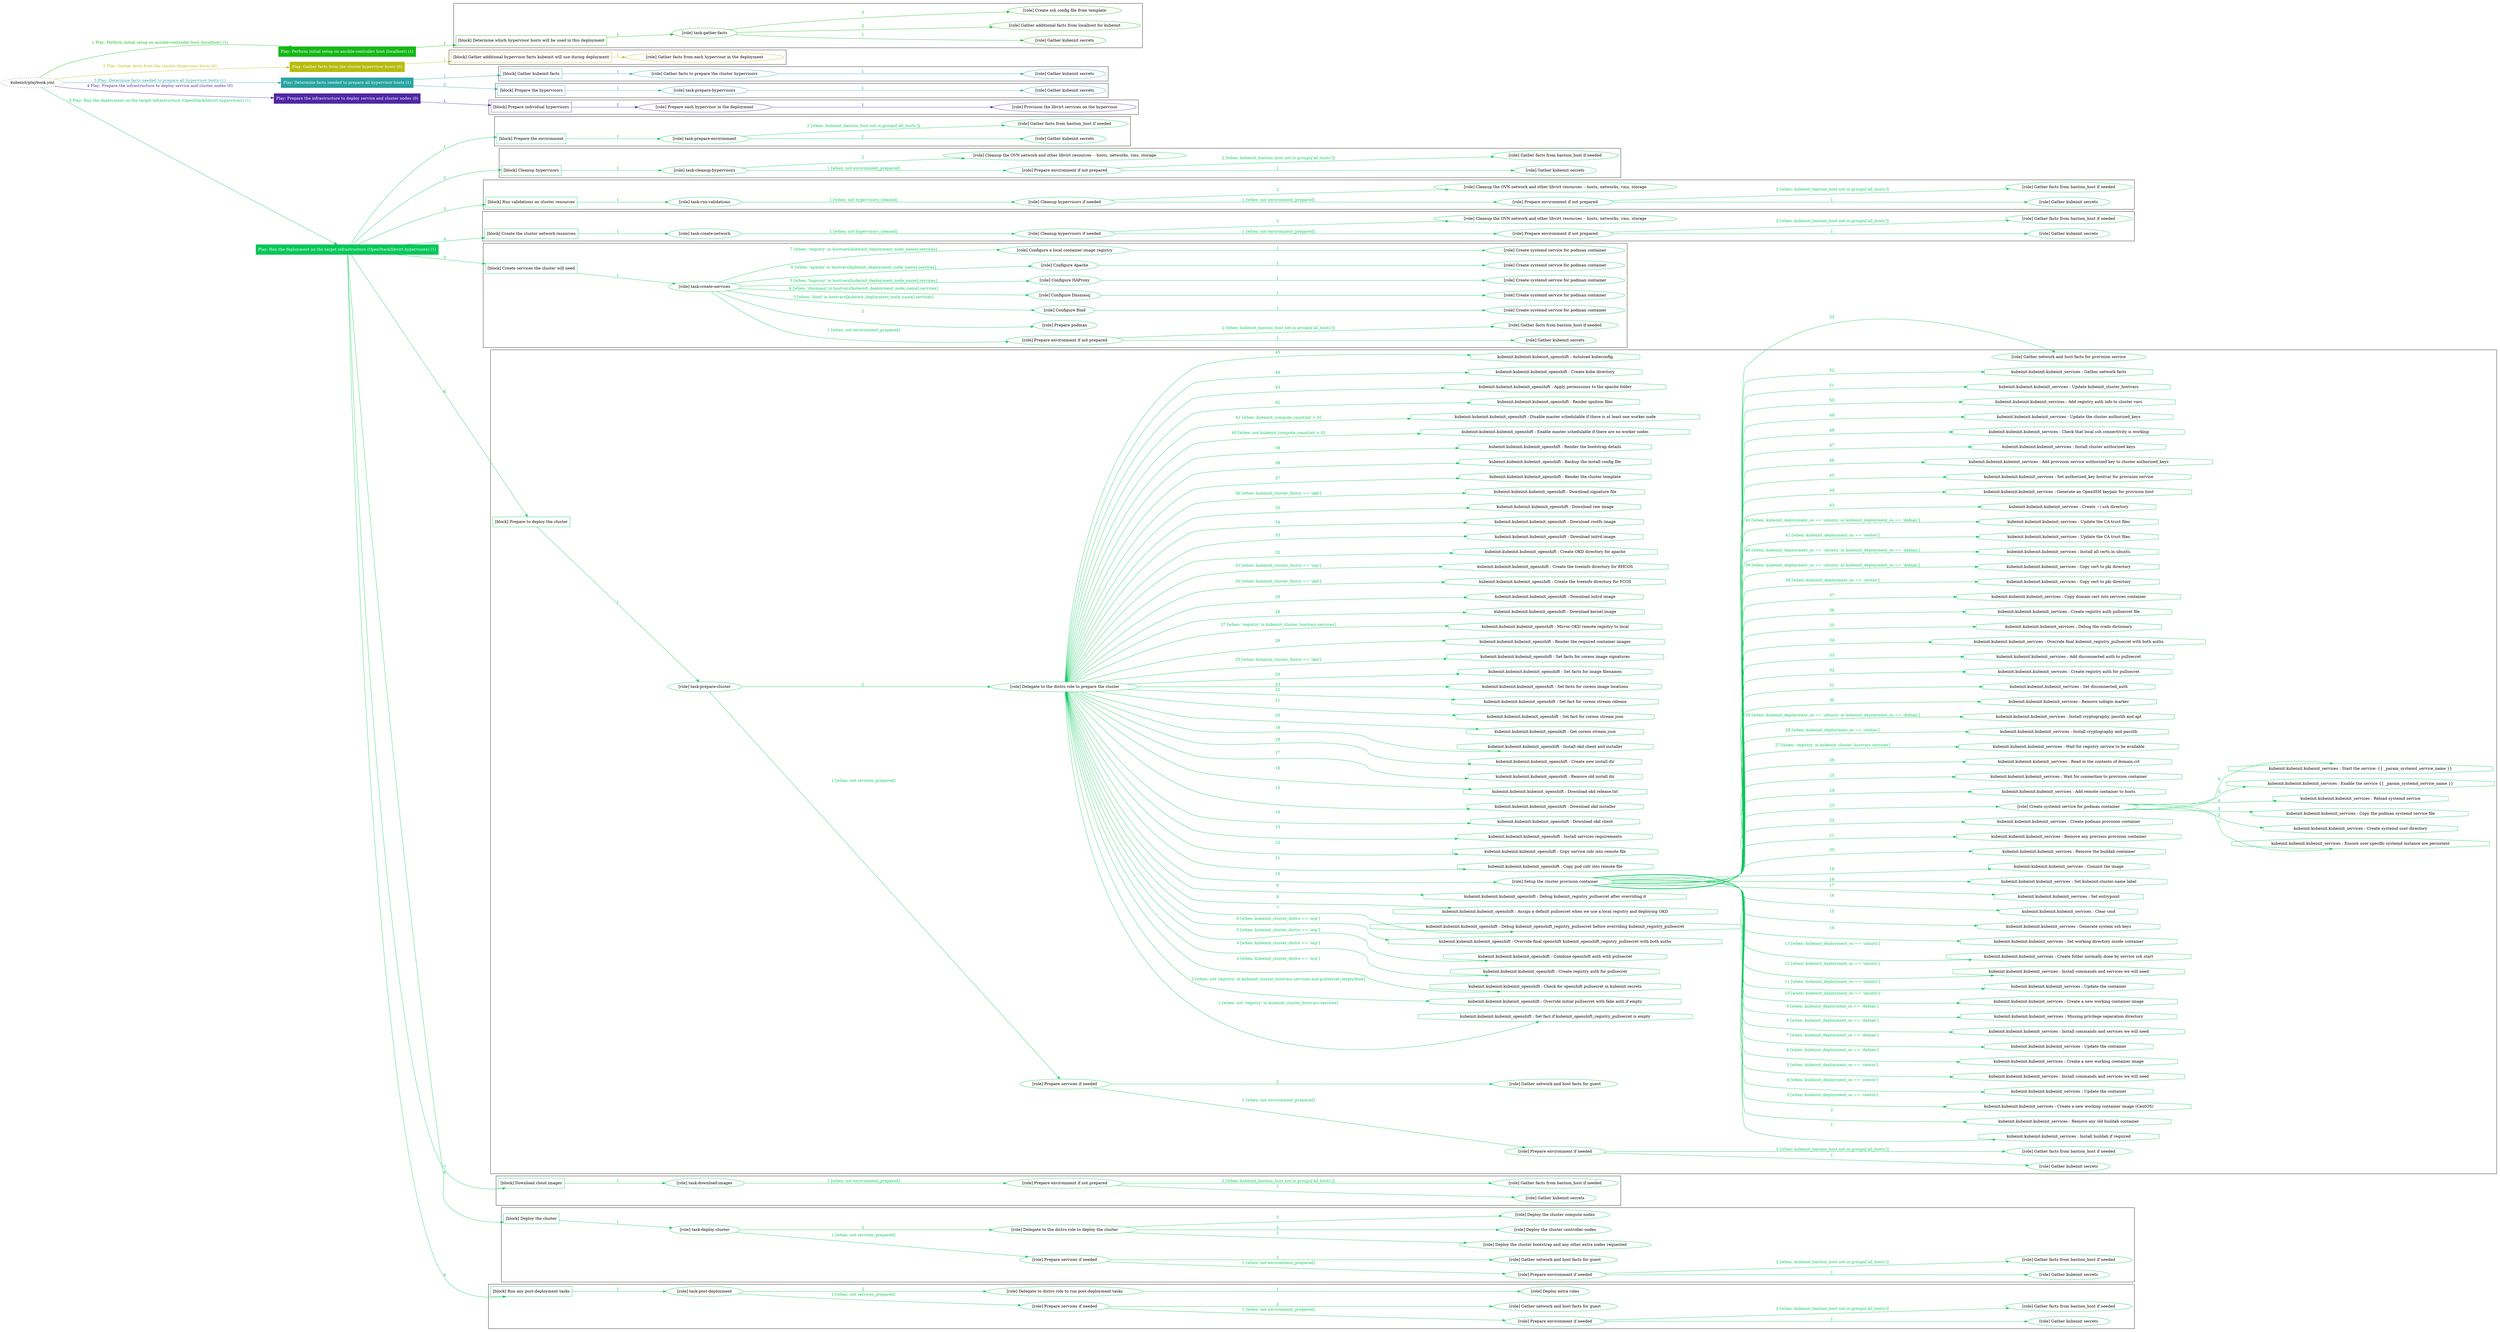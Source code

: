 digraph {
	graph [concentrate=true ordering=in rankdir=LR ratio=fill]
	edge [esep=5 sep=10]
	"kubeinit/playbook.yml" [URL="/home/runner/work/kubeinit/kubeinit/kubeinit/playbook.yml" id=playbook_d56731c3 style=dotted]
	"kubeinit/playbook.yml" -> play_6bef9d24 [label="1 Play: Perform initial setup on ansible-controller host (localhost) (1)" color="#13b916" fontcolor="#13b916" id=edge_play_6bef9d24 labeltooltip="1 Play: Perform initial setup on ansible-controller host (localhost) (1)" tooltip="1 Play: Perform initial setup on ansible-controller host (localhost) (1)"]
	subgraph "Play: Perform initial setup on ansible-controller host (localhost) (1)" {
		play_6bef9d24 [label="Play: Perform initial setup on ansible-controller host (localhost) (1)" URL="/home/runner/work/kubeinit/kubeinit/kubeinit/playbook.yml" color="#13b916" fontcolor="#ffffff" id=play_6bef9d24 shape=box style=filled tooltip=localhost]
		play_6bef9d24 -> block_7ce83959 [label=1 color="#13b916" fontcolor="#13b916" id=edge_block_7ce83959 labeltooltip=1 tooltip=1]
		subgraph cluster_block_7ce83959 {
			block_7ce83959 [label="[block] Determine which hypervisor hosts will be used in this deployment" URL="/home/runner/work/kubeinit/kubeinit/kubeinit/playbook.yml" color="#13b916" id=block_7ce83959 labeltooltip="Determine which hypervisor hosts will be used in this deployment" shape=box tooltip="Determine which hypervisor hosts will be used in this deployment"]
			block_7ce83959 -> role_df60e556 [label="1 " color="#13b916" fontcolor="#13b916" id=edge_role_df60e556 labeltooltip="1 " tooltip="1 "]
			subgraph "task-gather-facts" {
				role_df60e556 [label="[role] task-gather-facts" URL="/home/runner/work/kubeinit/kubeinit/kubeinit/playbook.yml" color="#13b916" id=role_df60e556 tooltip="task-gather-facts"]
				role_df60e556 -> role_d746a567 [label="1 " color="#13b916" fontcolor="#13b916" id=edge_role_d746a567 labeltooltip="1 " tooltip="1 "]
				subgraph "Gather kubeinit secrets" {
					role_d746a567 [label="[role] Gather kubeinit secrets" URL="/home/runner/.ansible/collections/ansible_collections/kubeinit/kubeinit/roles/kubeinit_prepare/tasks/build_hypervisors_group.yml" color="#13b916" id=role_d746a567 tooltip="Gather kubeinit secrets"]
				}
				role_df60e556 -> role_27040c09 [label="2 " color="#13b916" fontcolor="#13b916" id=edge_role_27040c09 labeltooltip="2 " tooltip="2 "]
				subgraph "Gather additional facts from localhost for kubeinit" {
					role_27040c09 [label="[role] Gather additional facts from localhost for kubeinit" URL="/home/runner/.ansible/collections/ansible_collections/kubeinit/kubeinit/roles/kubeinit_prepare/tasks/build_hypervisors_group.yml" color="#13b916" id=role_27040c09 tooltip="Gather additional facts from localhost for kubeinit"]
				}
				role_df60e556 -> role_5d5d4b1f [label="3 " color="#13b916" fontcolor="#13b916" id=edge_role_5d5d4b1f labeltooltip="3 " tooltip="3 "]
				subgraph "Create ssh config file from template" {
					role_5d5d4b1f [label="[role] Create ssh config file from template" URL="/home/runner/.ansible/collections/ansible_collections/kubeinit/kubeinit/roles/kubeinit_prepare/tasks/build_hypervisors_group.yml" color="#13b916" id=role_5d5d4b1f tooltip="Create ssh config file from template"]
				}
			}
		}
	}
	"kubeinit/playbook.yml" -> play_c82470c0 [label="2 Play: Gather facts from the cluster hypervisor hosts (0)" color="#b7bc10" fontcolor="#b7bc10" id=edge_play_c82470c0 labeltooltip="2 Play: Gather facts from the cluster hypervisor hosts (0)" tooltip="2 Play: Gather facts from the cluster hypervisor hosts (0)"]
	subgraph "Play: Gather facts from the cluster hypervisor hosts (0)" {
		play_c82470c0 [label="Play: Gather facts from the cluster hypervisor hosts (0)" URL="/home/runner/work/kubeinit/kubeinit/kubeinit/playbook.yml" color="#b7bc10" fontcolor="#ffffff" id=play_c82470c0 shape=box style=filled tooltip="Play: Gather facts from the cluster hypervisor hosts (0)"]
		play_c82470c0 -> block_6819bd74 [label=1 color="#b7bc10" fontcolor="#b7bc10" id=edge_block_6819bd74 labeltooltip=1 tooltip=1]
		subgraph cluster_block_6819bd74 {
			block_6819bd74 [label="[block] Gather additional hypervisor facts kubeinit will use during deployment" URL="/home/runner/work/kubeinit/kubeinit/kubeinit/playbook.yml" color="#b7bc10" id=block_6819bd74 labeltooltip="Gather additional hypervisor facts kubeinit will use during deployment" shape=box tooltip="Gather additional hypervisor facts kubeinit will use during deployment"]
			block_6819bd74 -> role_8a22c78e [label="1 " color="#b7bc10" fontcolor="#b7bc10" id=edge_role_8a22c78e labeltooltip="1 " tooltip="1 "]
			subgraph "Gather facts from each hypervisor in the deployment" {
				role_8a22c78e [label="[role] Gather facts from each hypervisor in the deployment" URL="/home/runner/work/kubeinit/kubeinit/kubeinit/playbook.yml" color="#b7bc10" id=role_8a22c78e tooltip="Gather facts from each hypervisor in the deployment"]
			}
		}
	}
	"kubeinit/playbook.yml" -> play_7e3c8a51 [label="3 Play: Determine facts needed to prepare all hypervisor hosts (1)" color="#28a4a3" fontcolor="#28a4a3" id=edge_play_7e3c8a51 labeltooltip="3 Play: Determine facts needed to prepare all hypervisor hosts (1)" tooltip="3 Play: Determine facts needed to prepare all hypervisor hosts (1)"]
	subgraph "Play: Determine facts needed to prepare all hypervisor hosts (1)" {
		play_7e3c8a51 [label="Play: Determine facts needed to prepare all hypervisor hosts (1)" URL="/home/runner/work/kubeinit/kubeinit/kubeinit/playbook.yml" color="#28a4a3" fontcolor="#ffffff" id=play_7e3c8a51 shape=box style=filled tooltip=localhost]
		play_7e3c8a51 -> block_56f8da3a [label=1 color="#28a4a3" fontcolor="#28a4a3" id=edge_block_56f8da3a labeltooltip=1 tooltip=1]
		subgraph cluster_block_56f8da3a {
			block_56f8da3a [label="[block] Gather kubeinit facts" URL="/home/runner/work/kubeinit/kubeinit/kubeinit/playbook.yml" color="#28a4a3" id=block_56f8da3a labeltooltip="Gather kubeinit facts" shape=box tooltip="Gather kubeinit facts"]
			block_56f8da3a -> role_f5352179 [label="1 " color="#28a4a3" fontcolor="#28a4a3" id=edge_role_f5352179 labeltooltip="1 " tooltip="1 "]
			subgraph "Gather facts to prepare the cluster hypervisors" {
				role_f5352179 [label="[role] Gather facts to prepare the cluster hypervisors" URL="/home/runner/work/kubeinit/kubeinit/kubeinit/playbook.yml" color="#28a4a3" id=role_f5352179 tooltip="Gather facts to prepare the cluster hypervisors"]
				role_f5352179 -> role_42797ee5 [label="1 " color="#28a4a3" fontcolor="#28a4a3" id=edge_role_42797ee5 labeltooltip="1 " tooltip="1 "]
				subgraph "Gather kubeinit secrets" {
					role_42797ee5 [label="[role] Gather kubeinit secrets" URL="/home/runner/.ansible/collections/ansible_collections/kubeinit/kubeinit/roles/kubeinit_prepare/tasks/gather_kubeinit_facts.yml" color="#28a4a3" id=role_42797ee5 tooltip="Gather kubeinit secrets"]
				}
			}
		}
		play_7e3c8a51 -> block_730ab85e [label=2 color="#28a4a3" fontcolor="#28a4a3" id=edge_block_730ab85e labeltooltip=2 tooltip=2]
		subgraph cluster_block_730ab85e {
			block_730ab85e [label="[block] Prepare the hypervisors" URL="/home/runner/work/kubeinit/kubeinit/kubeinit/playbook.yml" color="#28a4a3" id=block_730ab85e labeltooltip="Prepare the hypervisors" shape=box tooltip="Prepare the hypervisors"]
			block_730ab85e -> role_218d3cb6 [label="1 " color="#28a4a3" fontcolor="#28a4a3" id=edge_role_218d3cb6 labeltooltip="1 " tooltip="1 "]
			subgraph "task-prepare-hypervisors" {
				role_218d3cb6 [label="[role] task-prepare-hypervisors" URL="/home/runner/work/kubeinit/kubeinit/kubeinit/playbook.yml" color="#28a4a3" id=role_218d3cb6 tooltip="task-prepare-hypervisors"]
				role_218d3cb6 -> role_f332b59d [label="1 " color="#28a4a3" fontcolor="#28a4a3" id=edge_role_f332b59d labeltooltip="1 " tooltip="1 "]
				subgraph "Gather kubeinit secrets" {
					role_f332b59d [label="[role] Gather kubeinit secrets" URL="/home/runner/.ansible/collections/ansible_collections/kubeinit/kubeinit/roles/kubeinit_prepare/tasks/gather_kubeinit_facts.yml" color="#28a4a3" id=role_f332b59d tooltip="Gather kubeinit secrets"]
				}
			}
		}
	}
	"kubeinit/playbook.yml" -> play_11404815 [label="4 Play: Prepare the infrastructure to deploy service and cluster nodes (0)" color="#5026a6" fontcolor="#5026a6" id=edge_play_11404815 labeltooltip="4 Play: Prepare the infrastructure to deploy service and cluster nodes (0)" tooltip="4 Play: Prepare the infrastructure to deploy service and cluster nodes (0)"]
	subgraph "Play: Prepare the infrastructure to deploy service and cluster nodes (0)" {
		play_11404815 [label="Play: Prepare the infrastructure to deploy service and cluster nodes (0)" URL="/home/runner/work/kubeinit/kubeinit/kubeinit/playbook.yml" color="#5026a6" fontcolor="#ffffff" id=play_11404815 shape=box style=filled tooltip="Play: Prepare the infrastructure to deploy service and cluster nodes (0)"]
		play_11404815 -> block_d4cf49d3 [label=1 color="#5026a6" fontcolor="#5026a6" id=edge_block_d4cf49d3 labeltooltip=1 tooltip=1]
		subgraph cluster_block_d4cf49d3 {
			block_d4cf49d3 [label="[block] Prepare individual hypervisors" URL="/home/runner/work/kubeinit/kubeinit/kubeinit/playbook.yml" color="#5026a6" id=block_d4cf49d3 labeltooltip="Prepare individual hypervisors" shape=box tooltip="Prepare individual hypervisors"]
			block_d4cf49d3 -> role_a1f9960e [label="1 " color="#5026a6" fontcolor="#5026a6" id=edge_role_a1f9960e labeltooltip="1 " tooltip="1 "]
			subgraph "Prepare each hypervisor in the deployment" {
				role_a1f9960e [label="[role] Prepare each hypervisor in the deployment" URL="/home/runner/work/kubeinit/kubeinit/kubeinit/playbook.yml" color="#5026a6" id=role_a1f9960e tooltip="Prepare each hypervisor in the deployment"]
				role_a1f9960e -> role_9b1db8d3 [label="1 " color="#5026a6" fontcolor="#5026a6" id=edge_role_9b1db8d3 labeltooltip="1 " tooltip="1 "]
				subgraph "Provision the libvirt services on the hypervisor" {
					role_9b1db8d3 [label="[role] Provision the libvirt services on the hypervisor" URL="/home/runner/.ansible/collections/ansible_collections/kubeinit/kubeinit/roles/kubeinit_prepare/tasks/prepare_hypervisor.yml" color="#5026a6" id=role_9b1db8d3 tooltip="Provision the libvirt services on the hypervisor"]
				}
			}
		}
	}
	"kubeinit/playbook.yml" -> play_9f596454 [label="5 Play: Run the deployment on the target infrastructure (OpenStack/libvirt hypervisors) (1)" color="#05c759" fontcolor="#05c759" id=edge_play_9f596454 labeltooltip="5 Play: Run the deployment on the target infrastructure (OpenStack/libvirt hypervisors) (1)" tooltip="5 Play: Run the deployment on the target infrastructure (OpenStack/libvirt hypervisors) (1)"]
	subgraph "Play: Run the deployment on the target infrastructure (OpenStack/libvirt hypervisors) (1)" {
		play_9f596454 [label="Play: Run the deployment on the target infrastructure (OpenStack/libvirt hypervisors) (1)" URL="/home/runner/work/kubeinit/kubeinit/kubeinit/playbook.yml" color="#05c759" fontcolor="#ffffff" id=play_9f596454 shape=box style=filled tooltip=localhost]
		play_9f596454 -> block_288a8852 [label=1 color="#05c759" fontcolor="#05c759" id=edge_block_288a8852 labeltooltip=1 tooltip=1]
		subgraph cluster_block_288a8852 {
			block_288a8852 [label="[block] Prepare the environment" URL="/home/runner/work/kubeinit/kubeinit/kubeinit/playbook.yml" color="#05c759" id=block_288a8852 labeltooltip="Prepare the environment" shape=box tooltip="Prepare the environment"]
			block_288a8852 -> role_50f298ac [label="1 " color="#05c759" fontcolor="#05c759" id=edge_role_50f298ac labeltooltip="1 " tooltip="1 "]
			subgraph "task-prepare-environment" {
				role_50f298ac [label="[role] task-prepare-environment" URL="/home/runner/work/kubeinit/kubeinit/kubeinit/playbook.yml" color="#05c759" id=role_50f298ac tooltip="task-prepare-environment"]
				role_50f298ac -> role_aede8116 [label="1 " color="#05c759" fontcolor="#05c759" id=edge_role_aede8116 labeltooltip="1 " tooltip="1 "]
				subgraph "Gather kubeinit secrets" {
					role_aede8116 [label="[role] Gather kubeinit secrets" URL="/home/runner/.ansible/collections/ansible_collections/kubeinit/kubeinit/roles/kubeinit_prepare/tasks/gather_kubeinit_facts.yml" color="#05c759" id=role_aede8116 tooltip="Gather kubeinit secrets"]
				}
				role_50f298ac -> role_63d56777 [label="2 [when: kubeinit_bastion_host not in groups['all_hosts']]" color="#05c759" fontcolor="#05c759" id=edge_role_63d56777 labeltooltip="2 [when: kubeinit_bastion_host not in groups['all_hosts']]" tooltip="2 [when: kubeinit_bastion_host not in groups['all_hosts']]"]
				subgraph "Gather facts from bastion_host if needed" {
					role_63d56777 [label="[role] Gather facts from bastion_host if needed" URL="/home/runner/.ansible/collections/ansible_collections/kubeinit/kubeinit/roles/kubeinit_prepare/tasks/main.yml" color="#05c759" id=role_63d56777 tooltip="Gather facts from bastion_host if needed"]
				}
			}
		}
		play_9f596454 -> block_dc393ad8 [label=2 color="#05c759" fontcolor="#05c759" id=edge_block_dc393ad8 labeltooltip=2 tooltip=2]
		subgraph cluster_block_dc393ad8 {
			block_dc393ad8 [label="[block] Cleanup hypervisors" URL="/home/runner/work/kubeinit/kubeinit/kubeinit/playbook.yml" color="#05c759" id=block_dc393ad8 labeltooltip="Cleanup hypervisors" shape=box tooltip="Cleanup hypervisors"]
			block_dc393ad8 -> role_4fb76326 [label="1 " color="#05c759" fontcolor="#05c759" id=edge_role_4fb76326 labeltooltip="1 " tooltip="1 "]
			subgraph "task-cleanup-hypervisors" {
				role_4fb76326 [label="[role] task-cleanup-hypervisors" URL="/home/runner/work/kubeinit/kubeinit/kubeinit/playbook.yml" color="#05c759" id=role_4fb76326 tooltip="task-cleanup-hypervisors"]
				role_4fb76326 -> role_4689fa26 [label="1 [when: not environment_prepared]" color="#05c759" fontcolor="#05c759" id=edge_role_4689fa26 labeltooltip="1 [when: not environment_prepared]" tooltip="1 [when: not environment_prepared]"]
				subgraph "Prepare environment if not prepared" {
					role_4689fa26 [label="[role] Prepare environment if not prepared" URL="/home/runner/.ansible/collections/ansible_collections/kubeinit/kubeinit/roles/kubeinit_libvirt/tasks/cleanup_hypervisors.yml" color="#05c759" id=role_4689fa26 tooltip="Prepare environment if not prepared"]
					role_4689fa26 -> role_7d567992 [label="1 " color="#05c759" fontcolor="#05c759" id=edge_role_7d567992 labeltooltip="1 " tooltip="1 "]
					subgraph "Gather kubeinit secrets" {
						role_7d567992 [label="[role] Gather kubeinit secrets" URL="/home/runner/.ansible/collections/ansible_collections/kubeinit/kubeinit/roles/kubeinit_prepare/tasks/gather_kubeinit_facts.yml" color="#05c759" id=role_7d567992 tooltip="Gather kubeinit secrets"]
					}
					role_4689fa26 -> role_ff990b44 [label="2 [when: kubeinit_bastion_host not in groups['all_hosts']]" color="#05c759" fontcolor="#05c759" id=edge_role_ff990b44 labeltooltip="2 [when: kubeinit_bastion_host not in groups['all_hosts']]" tooltip="2 [when: kubeinit_bastion_host not in groups['all_hosts']]"]
					subgraph "Gather facts from bastion_host if needed" {
						role_ff990b44 [label="[role] Gather facts from bastion_host if needed" URL="/home/runner/.ansible/collections/ansible_collections/kubeinit/kubeinit/roles/kubeinit_prepare/tasks/main.yml" color="#05c759" id=role_ff990b44 tooltip="Gather facts from bastion_host if needed"]
					}
				}
				role_4fb76326 -> role_8292c61a [label="2 " color="#05c759" fontcolor="#05c759" id=edge_role_8292c61a labeltooltip="2 " tooltip="2 "]
				subgraph "Cleanup the OVN network and other libvirt resources -- hosts, networks, vms, storage" {
					role_8292c61a [label="[role] Cleanup the OVN network and other libvirt resources -- hosts, networks, vms, storage" URL="/home/runner/.ansible/collections/ansible_collections/kubeinit/kubeinit/roles/kubeinit_libvirt/tasks/cleanup_hypervisors.yml" color="#05c759" id=role_8292c61a tooltip="Cleanup the OVN network and other libvirt resources -- hosts, networks, vms, storage"]
				}
			}
		}
		play_9f596454 -> block_c45a3dc2 [label=3 color="#05c759" fontcolor="#05c759" id=edge_block_c45a3dc2 labeltooltip=3 tooltip=3]
		subgraph cluster_block_c45a3dc2 {
			block_c45a3dc2 [label="[block] Run validations on cluster resources" URL="/home/runner/work/kubeinit/kubeinit/kubeinit/playbook.yml" color="#05c759" id=block_c45a3dc2 labeltooltip="Run validations on cluster resources" shape=box tooltip="Run validations on cluster resources"]
			block_c45a3dc2 -> role_64d3631d [label="1 " color="#05c759" fontcolor="#05c759" id=edge_role_64d3631d labeltooltip="1 " tooltip="1 "]
			subgraph "task-run-validations" {
				role_64d3631d [label="[role] task-run-validations" URL="/home/runner/work/kubeinit/kubeinit/kubeinit/playbook.yml" color="#05c759" id=role_64d3631d tooltip="task-run-validations"]
				role_64d3631d -> role_246bb13e [label="1 [when: not hypervisors_cleaned]" color="#05c759" fontcolor="#05c759" id=edge_role_246bb13e labeltooltip="1 [when: not hypervisors_cleaned]" tooltip="1 [when: not hypervisors_cleaned]"]
				subgraph "Cleanup hypervisors if needed" {
					role_246bb13e [label="[role] Cleanup hypervisors if needed" URL="/home/runner/.ansible/collections/ansible_collections/kubeinit/kubeinit/roles/kubeinit_validations/tasks/main.yml" color="#05c759" id=role_246bb13e tooltip="Cleanup hypervisors if needed"]
					role_246bb13e -> role_036bf0e5 [label="1 [when: not environment_prepared]" color="#05c759" fontcolor="#05c759" id=edge_role_036bf0e5 labeltooltip="1 [when: not environment_prepared]" tooltip="1 [when: not environment_prepared]"]
					subgraph "Prepare environment if not prepared" {
						role_036bf0e5 [label="[role] Prepare environment if not prepared" URL="/home/runner/.ansible/collections/ansible_collections/kubeinit/kubeinit/roles/kubeinit_libvirt/tasks/cleanup_hypervisors.yml" color="#05c759" id=role_036bf0e5 tooltip="Prepare environment if not prepared"]
						role_036bf0e5 -> role_43b62c1e [label="1 " color="#05c759" fontcolor="#05c759" id=edge_role_43b62c1e labeltooltip="1 " tooltip="1 "]
						subgraph "Gather kubeinit secrets" {
							role_43b62c1e [label="[role] Gather kubeinit secrets" URL="/home/runner/.ansible/collections/ansible_collections/kubeinit/kubeinit/roles/kubeinit_prepare/tasks/gather_kubeinit_facts.yml" color="#05c759" id=role_43b62c1e tooltip="Gather kubeinit secrets"]
						}
						role_036bf0e5 -> role_60f141b1 [label="2 [when: kubeinit_bastion_host not in groups['all_hosts']]" color="#05c759" fontcolor="#05c759" id=edge_role_60f141b1 labeltooltip="2 [when: kubeinit_bastion_host not in groups['all_hosts']]" tooltip="2 [when: kubeinit_bastion_host not in groups['all_hosts']]"]
						subgraph "Gather facts from bastion_host if needed" {
							role_60f141b1 [label="[role] Gather facts from bastion_host if needed" URL="/home/runner/.ansible/collections/ansible_collections/kubeinit/kubeinit/roles/kubeinit_prepare/tasks/main.yml" color="#05c759" id=role_60f141b1 tooltip="Gather facts from bastion_host if needed"]
						}
					}
					role_246bb13e -> role_36f5eb99 [label="2 " color="#05c759" fontcolor="#05c759" id=edge_role_36f5eb99 labeltooltip="2 " tooltip="2 "]
					subgraph "Cleanup the OVN network and other libvirt resources -- hosts, networks, vms, storage" {
						role_36f5eb99 [label="[role] Cleanup the OVN network and other libvirt resources -- hosts, networks, vms, storage" URL="/home/runner/.ansible/collections/ansible_collections/kubeinit/kubeinit/roles/kubeinit_libvirt/tasks/cleanup_hypervisors.yml" color="#05c759" id=role_36f5eb99 tooltip="Cleanup the OVN network and other libvirt resources -- hosts, networks, vms, storage"]
					}
				}
			}
		}
		play_9f596454 -> block_8049e20a [label=4 color="#05c759" fontcolor="#05c759" id=edge_block_8049e20a labeltooltip=4 tooltip=4]
		subgraph cluster_block_8049e20a {
			block_8049e20a [label="[block] Create the cluster network resources" URL="/home/runner/work/kubeinit/kubeinit/kubeinit/playbook.yml" color="#05c759" id=block_8049e20a labeltooltip="Create the cluster network resources" shape=box tooltip="Create the cluster network resources"]
			block_8049e20a -> role_f4877c71 [label="1 " color="#05c759" fontcolor="#05c759" id=edge_role_f4877c71 labeltooltip="1 " tooltip="1 "]
			subgraph "task-create-network" {
				role_f4877c71 [label="[role] task-create-network" URL="/home/runner/work/kubeinit/kubeinit/kubeinit/playbook.yml" color="#05c759" id=role_f4877c71 tooltip="task-create-network"]
				role_f4877c71 -> role_8aca181d [label="1 [when: not hypervisors_cleaned]" color="#05c759" fontcolor="#05c759" id=edge_role_8aca181d labeltooltip="1 [when: not hypervisors_cleaned]" tooltip="1 [when: not hypervisors_cleaned]"]
				subgraph "Cleanup hypervisors if needed" {
					role_8aca181d [label="[role] Cleanup hypervisors if needed" URL="/home/runner/.ansible/collections/ansible_collections/kubeinit/kubeinit/roles/kubeinit_libvirt/tasks/create_network.yml" color="#05c759" id=role_8aca181d tooltip="Cleanup hypervisors if needed"]
					role_8aca181d -> role_71b221d6 [label="1 [when: not environment_prepared]" color="#05c759" fontcolor="#05c759" id=edge_role_71b221d6 labeltooltip="1 [when: not environment_prepared]" tooltip="1 [when: not environment_prepared]"]
					subgraph "Prepare environment if not prepared" {
						role_71b221d6 [label="[role] Prepare environment if not prepared" URL="/home/runner/.ansible/collections/ansible_collections/kubeinit/kubeinit/roles/kubeinit_libvirt/tasks/cleanup_hypervisors.yml" color="#05c759" id=role_71b221d6 tooltip="Prepare environment if not prepared"]
						role_71b221d6 -> role_37739020 [label="1 " color="#05c759" fontcolor="#05c759" id=edge_role_37739020 labeltooltip="1 " tooltip="1 "]
						subgraph "Gather kubeinit secrets" {
							role_37739020 [label="[role] Gather kubeinit secrets" URL="/home/runner/.ansible/collections/ansible_collections/kubeinit/kubeinit/roles/kubeinit_prepare/tasks/gather_kubeinit_facts.yml" color="#05c759" id=role_37739020 tooltip="Gather kubeinit secrets"]
						}
						role_71b221d6 -> role_c61de351 [label="2 [when: kubeinit_bastion_host not in groups['all_hosts']]" color="#05c759" fontcolor="#05c759" id=edge_role_c61de351 labeltooltip="2 [when: kubeinit_bastion_host not in groups['all_hosts']]" tooltip="2 [when: kubeinit_bastion_host not in groups['all_hosts']]"]
						subgraph "Gather facts from bastion_host if needed" {
							role_c61de351 [label="[role] Gather facts from bastion_host if needed" URL="/home/runner/.ansible/collections/ansible_collections/kubeinit/kubeinit/roles/kubeinit_prepare/tasks/main.yml" color="#05c759" id=role_c61de351 tooltip="Gather facts from bastion_host if needed"]
						}
					}
					role_8aca181d -> role_ff69f4a4 [label="2 " color="#05c759" fontcolor="#05c759" id=edge_role_ff69f4a4 labeltooltip="2 " tooltip="2 "]
					subgraph "Cleanup the OVN network and other libvirt resources -- hosts, networks, vms, storage" {
						role_ff69f4a4 [label="[role] Cleanup the OVN network and other libvirt resources -- hosts, networks, vms, storage" URL="/home/runner/.ansible/collections/ansible_collections/kubeinit/kubeinit/roles/kubeinit_libvirt/tasks/cleanup_hypervisors.yml" color="#05c759" id=role_ff69f4a4 tooltip="Cleanup the OVN network and other libvirt resources -- hosts, networks, vms, storage"]
					}
				}
			}
		}
		play_9f596454 -> block_fb4f28f2 [label=5 color="#05c759" fontcolor="#05c759" id=edge_block_fb4f28f2 labeltooltip=5 tooltip=5]
		subgraph cluster_block_fb4f28f2 {
			block_fb4f28f2 [label="[block] Create services the cluster will need" URL="/home/runner/work/kubeinit/kubeinit/kubeinit/playbook.yml" color="#05c759" id=block_fb4f28f2 labeltooltip="Create services the cluster will need" shape=box tooltip="Create services the cluster will need"]
			block_fb4f28f2 -> role_15f47f25 [label="1 " color="#05c759" fontcolor="#05c759" id=edge_role_15f47f25 labeltooltip="1 " tooltip="1 "]
			subgraph "task-create-services" {
				role_15f47f25 [label="[role] task-create-services" URL="/home/runner/work/kubeinit/kubeinit/kubeinit/playbook.yml" color="#05c759" id=role_15f47f25 tooltip="task-create-services"]
				role_15f47f25 -> role_7cba6da8 [label="1 [when: not environment_prepared]" color="#05c759" fontcolor="#05c759" id=edge_role_7cba6da8 labeltooltip="1 [when: not environment_prepared]" tooltip="1 [when: not environment_prepared]"]
				subgraph "Prepare environment if not prepared" {
					role_7cba6da8 [label="[role] Prepare environment if not prepared" URL="/home/runner/.ansible/collections/ansible_collections/kubeinit/kubeinit/roles/kubeinit_services/tasks/main.yml" color="#05c759" id=role_7cba6da8 tooltip="Prepare environment if not prepared"]
					role_7cba6da8 -> role_759b0095 [label="1 " color="#05c759" fontcolor="#05c759" id=edge_role_759b0095 labeltooltip="1 " tooltip="1 "]
					subgraph "Gather kubeinit secrets" {
						role_759b0095 [label="[role] Gather kubeinit secrets" URL="/home/runner/.ansible/collections/ansible_collections/kubeinit/kubeinit/roles/kubeinit_prepare/tasks/gather_kubeinit_facts.yml" color="#05c759" id=role_759b0095 tooltip="Gather kubeinit secrets"]
					}
					role_7cba6da8 -> role_b2c5c715 [label="2 [when: kubeinit_bastion_host not in groups['all_hosts']]" color="#05c759" fontcolor="#05c759" id=edge_role_b2c5c715 labeltooltip="2 [when: kubeinit_bastion_host not in groups['all_hosts']]" tooltip="2 [when: kubeinit_bastion_host not in groups['all_hosts']]"]
					subgraph "Gather facts from bastion_host if needed" {
						role_b2c5c715 [label="[role] Gather facts from bastion_host if needed" URL="/home/runner/.ansible/collections/ansible_collections/kubeinit/kubeinit/roles/kubeinit_prepare/tasks/main.yml" color="#05c759" id=role_b2c5c715 tooltip="Gather facts from bastion_host if needed"]
					}
				}
				role_15f47f25 -> role_79226209 [label="2 " color="#05c759" fontcolor="#05c759" id=edge_role_79226209 labeltooltip="2 " tooltip="2 "]
				subgraph "Prepare podman" {
					role_79226209 [label="[role] Prepare podman" URL="/home/runner/.ansible/collections/ansible_collections/kubeinit/kubeinit/roles/kubeinit_services/tasks/00_create_service_pod.yml" color="#05c759" id=role_79226209 tooltip="Prepare podman"]
				}
				role_15f47f25 -> role_4a42a7fa [label="3 [when: 'bind' in hostvars[kubeinit_deployment_node_name].services]" color="#05c759" fontcolor="#05c759" id=edge_role_4a42a7fa labeltooltip="3 [when: 'bind' in hostvars[kubeinit_deployment_node_name].services]" tooltip="3 [when: 'bind' in hostvars[kubeinit_deployment_node_name].services]"]
				subgraph "Configure Bind" {
					role_4a42a7fa [label="[role] Configure Bind" URL="/home/runner/.ansible/collections/ansible_collections/kubeinit/kubeinit/roles/kubeinit_services/tasks/start_services_containers.yml" color="#05c759" id=role_4a42a7fa tooltip="Configure Bind"]
					role_4a42a7fa -> role_19e3934a [label="1 " color="#05c759" fontcolor="#05c759" id=edge_role_19e3934a labeltooltip="1 " tooltip="1 "]
					subgraph "Create systemd service for podman container" {
						role_19e3934a [label="[role] Create systemd service for podman container" URL="/home/runner/.ansible/collections/ansible_collections/kubeinit/kubeinit/roles/kubeinit_bind/tasks/main.yml" color="#05c759" id=role_19e3934a tooltip="Create systemd service for podman container"]
					}
				}
				role_15f47f25 -> role_fa450503 [label="4 [when: 'dnsmasq' in hostvars[kubeinit_deployment_node_name].services]" color="#05c759" fontcolor="#05c759" id=edge_role_fa450503 labeltooltip="4 [when: 'dnsmasq' in hostvars[kubeinit_deployment_node_name].services]" tooltip="4 [when: 'dnsmasq' in hostvars[kubeinit_deployment_node_name].services]"]
				subgraph "Configure Dnsmasq" {
					role_fa450503 [label="[role] Configure Dnsmasq" URL="/home/runner/.ansible/collections/ansible_collections/kubeinit/kubeinit/roles/kubeinit_services/tasks/start_services_containers.yml" color="#05c759" id=role_fa450503 tooltip="Configure Dnsmasq"]
					role_fa450503 -> role_8f497039 [label="1 " color="#05c759" fontcolor="#05c759" id=edge_role_8f497039 labeltooltip="1 " tooltip="1 "]
					subgraph "Create systemd service for podman container" {
						role_8f497039 [label="[role] Create systemd service for podman container" URL="/home/runner/.ansible/collections/ansible_collections/kubeinit/kubeinit/roles/kubeinit_dnsmasq/tasks/main.yml" color="#05c759" id=role_8f497039 tooltip="Create systemd service for podman container"]
					}
				}
				role_15f47f25 -> role_a427daa5 [label="5 [when: 'haproxy' in hostvars[kubeinit_deployment_node_name].services]" color="#05c759" fontcolor="#05c759" id=edge_role_a427daa5 labeltooltip="5 [when: 'haproxy' in hostvars[kubeinit_deployment_node_name].services]" tooltip="5 [when: 'haproxy' in hostvars[kubeinit_deployment_node_name].services]"]
				subgraph "Configure HAProxy" {
					role_a427daa5 [label="[role] Configure HAProxy" URL="/home/runner/.ansible/collections/ansible_collections/kubeinit/kubeinit/roles/kubeinit_services/tasks/start_services_containers.yml" color="#05c759" id=role_a427daa5 tooltip="Configure HAProxy"]
					role_a427daa5 -> role_aef5aee4 [label="1 " color="#05c759" fontcolor="#05c759" id=edge_role_aef5aee4 labeltooltip="1 " tooltip="1 "]
					subgraph "Create systemd service for podman container" {
						role_aef5aee4 [label="[role] Create systemd service for podman container" URL="/home/runner/.ansible/collections/ansible_collections/kubeinit/kubeinit/roles/kubeinit_haproxy/tasks/main.yml" color="#05c759" id=role_aef5aee4 tooltip="Create systemd service for podman container"]
					}
				}
				role_15f47f25 -> role_c0b2aed9 [label="6 [when: 'apache' in hostvars[kubeinit_deployment_node_name].services]" color="#05c759" fontcolor="#05c759" id=edge_role_c0b2aed9 labeltooltip="6 [when: 'apache' in hostvars[kubeinit_deployment_node_name].services]" tooltip="6 [when: 'apache' in hostvars[kubeinit_deployment_node_name].services]"]
				subgraph "Configure Apache" {
					role_c0b2aed9 [label="[role] Configure Apache" URL="/home/runner/.ansible/collections/ansible_collections/kubeinit/kubeinit/roles/kubeinit_services/tasks/start_services_containers.yml" color="#05c759" id=role_c0b2aed9 tooltip="Configure Apache"]
					role_c0b2aed9 -> role_b7073356 [label="1 " color="#05c759" fontcolor="#05c759" id=edge_role_b7073356 labeltooltip="1 " tooltip="1 "]
					subgraph "Create systemd service for podman container" {
						role_b7073356 [label="[role] Create systemd service for podman container" URL="/home/runner/.ansible/collections/ansible_collections/kubeinit/kubeinit/roles/kubeinit_apache/tasks/main.yml" color="#05c759" id=role_b7073356 tooltip="Create systemd service for podman container"]
					}
				}
				role_15f47f25 -> role_ffc13813 [label="7 [when: 'registry' in hostvars[kubeinit_deployment_node_name].services]" color="#05c759" fontcolor="#05c759" id=edge_role_ffc13813 labeltooltip="7 [when: 'registry' in hostvars[kubeinit_deployment_node_name].services]" tooltip="7 [when: 'registry' in hostvars[kubeinit_deployment_node_name].services]"]
				subgraph "Configure a local container image registry" {
					role_ffc13813 [label="[role] Configure a local container image registry" URL="/home/runner/.ansible/collections/ansible_collections/kubeinit/kubeinit/roles/kubeinit_services/tasks/start_services_containers.yml" color="#05c759" id=role_ffc13813 tooltip="Configure a local container image registry"]
					role_ffc13813 -> role_e1afea79 [label="1 " color="#05c759" fontcolor="#05c759" id=edge_role_e1afea79 labeltooltip="1 " tooltip="1 "]
					subgraph "Create systemd service for podman container" {
						role_e1afea79 [label="[role] Create systemd service for podman container" URL="/home/runner/.ansible/collections/ansible_collections/kubeinit/kubeinit/roles/kubeinit_registry/tasks/main.yml" color="#05c759" id=role_e1afea79 tooltip="Create systemd service for podman container"]
					}
				}
			}
		}
		play_9f596454 -> block_351e81ed [label=6 color="#05c759" fontcolor="#05c759" id=edge_block_351e81ed labeltooltip=6 tooltip=6]
		subgraph cluster_block_351e81ed {
			block_351e81ed [label="[block] Prepare to deploy the cluster" URL="/home/runner/work/kubeinit/kubeinit/kubeinit/playbook.yml" color="#05c759" id=block_351e81ed labeltooltip="Prepare to deploy the cluster" shape=box tooltip="Prepare to deploy the cluster"]
			block_351e81ed -> role_7b0c55fb [label="1 " color="#05c759" fontcolor="#05c759" id=edge_role_7b0c55fb labeltooltip="1 " tooltip="1 "]
			subgraph "task-prepare-cluster" {
				role_7b0c55fb [label="[role] task-prepare-cluster" URL="/home/runner/work/kubeinit/kubeinit/kubeinit/playbook.yml" color="#05c759" id=role_7b0c55fb tooltip="task-prepare-cluster"]
				role_7b0c55fb -> role_8a074917 [label="1 [when: not services_prepared]" color="#05c759" fontcolor="#05c759" id=edge_role_8a074917 labeltooltip="1 [when: not services_prepared]" tooltip="1 [when: not services_prepared]"]
				subgraph "Prepare services if needed" {
					role_8a074917 [label="[role] Prepare services if needed" URL="/home/runner/.ansible/collections/ansible_collections/kubeinit/kubeinit/roles/kubeinit_prepare/tasks/prepare_cluster.yml" color="#05c759" id=role_8a074917 tooltip="Prepare services if needed"]
					role_8a074917 -> role_088f7656 [label="1 [when: not environment_prepared]" color="#05c759" fontcolor="#05c759" id=edge_role_088f7656 labeltooltip="1 [when: not environment_prepared]" tooltip="1 [when: not environment_prepared]"]
					subgraph "Prepare environment if needed" {
						role_088f7656 [label="[role] Prepare environment if needed" URL="/home/runner/.ansible/collections/ansible_collections/kubeinit/kubeinit/roles/kubeinit_services/tasks/prepare_services.yml" color="#05c759" id=role_088f7656 tooltip="Prepare environment if needed"]
						role_088f7656 -> role_be8e919b [label="1 " color="#05c759" fontcolor="#05c759" id=edge_role_be8e919b labeltooltip="1 " tooltip="1 "]
						subgraph "Gather kubeinit secrets" {
							role_be8e919b [label="[role] Gather kubeinit secrets" URL="/home/runner/.ansible/collections/ansible_collections/kubeinit/kubeinit/roles/kubeinit_prepare/tasks/gather_kubeinit_facts.yml" color="#05c759" id=role_be8e919b tooltip="Gather kubeinit secrets"]
						}
						role_088f7656 -> role_624d1708 [label="2 [when: kubeinit_bastion_host not in groups['all_hosts']]" color="#05c759" fontcolor="#05c759" id=edge_role_624d1708 labeltooltip="2 [when: kubeinit_bastion_host not in groups['all_hosts']]" tooltip="2 [when: kubeinit_bastion_host not in groups['all_hosts']]"]
						subgraph "Gather facts from bastion_host if needed" {
							role_624d1708 [label="[role] Gather facts from bastion_host if needed" URL="/home/runner/.ansible/collections/ansible_collections/kubeinit/kubeinit/roles/kubeinit_prepare/tasks/main.yml" color="#05c759" id=role_624d1708 tooltip="Gather facts from bastion_host if needed"]
						}
					}
					role_8a074917 -> role_c62aa43a [label="2 " color="#05c759" fontcolor="#05c759" id=edge_role_c62aa43a labeltooltip="2 " tooltip="2 "]
					subgraph "Gather network and host facts for guest" {
						role_c62aa43a [label="[role] Gather network and host facts for guest" URL="/home/runner/.ansible/collections/ansible_collections/kubeinit/kubeinit/roles/kubeinit_services/tasks/prepare_services.yml" color="#05c759" id=role_c62aa43a tooltip="Gather network and host facts for guest"]
					}
				}
				role_7b0c55fb -> role_76b0cd96 [label="2 " color="#05c759" fontcolor="#05c759" id=edge_role_76b0cd96 labeltooltip="2 " tooltip="2 "]
				subgraph "Delegate to the distro role to prepare the cluster" {
					role_76b0cd96 [label="[role] Delegate to the distro role to prepare the cluster" URL="/home/runner/.ansible/collections/ansible_collections/kubeinit/kubeinit/roles/kubeinit_prepare/tasks/prepare_cluster.yml" color="#05c759" id=role_76b0cd96 tooltip="Delegate to the distro role to prepare the cluster"]
					task_4f141dc4 [label="kubeinit.kubeinit.kubeinit_openshift : Set fact if kubeinit_openshift_registry_pullsecret is empty" URL="/home/runner/.ansible/collections/ansible_collections/kubeinit/kubeinit/roles/kubeinit_openshift/tasks/prepare_cluster.yml" color="#05c759" id=task_4f141dc4 shape=octagon tooltip="kubeinit.kubeinit.kubeinit_openshift : Set fact if kubeinit_openshift_registry_pullsecret is empty"]
					role_76b0cd96 -> task_4f141dc4 [label="1 [when: not 'registry' in kubeinit_cluster_hostvars.services]" color="#05c759" fontcolor="#05c759" id=edge_task_4f141dc4 labeltooltip="1 [when: not 'registry' in kubeinit_cluster_hostvars.services]" tooltip="1 [when: not 'registry' in kubeinit_cluster_hostvars.services]"]
					task_f2b02483 [label="kubeinit.kubeinit.kubeinit_openshift : Override initial pullsecret with fake auth if empty" URL="/home/runner/.ansible/collections/ansible_collections/kubeinit/kubeinit/roles/kubeinit_openshift/tasks/prepare_cluster.yml" color="#05c759" id=task_f2b02483 shape=octagon tooltip="kubeinit.kubeinit.kubeinit_openshift : Override initial pullsecret with fake auth if empty"]
					role_76b0cd96 -> task_f2b02483 [label="2 [when: not 'registry' in kubeinit_cluster_hostvars.services and pullsecret_empty|bool]" color="#05c759" fontcolor="#05c759" id=edge_task_f2b02483 labeltooltip="2 [when: not 'registry' in kubeinit_cluster_hostvars.services and pullsecret_empty|bool]" tooltip="2 [when: not 'registry' in kubeinit_cluster_hostvars.services and pullsecret_empty|bool]"]
					task_e0b84bdd [label="kubeinit.kubeinit.kubeinit_openshift : Check for openshift pullsecret in kubeinit secrets" URL="/home/runner/.ansible/collections/ansible_collections/kubeinit/kubeinit/roles/kubeinit_openshift/tasks/prepare_cluster.yml" color="#05c759" id=task_e0b84bdd shape=octagon tooltip="kubeinit.kubeinit.kubeinit_openshift : Check for openshift pullsecret in kubeinit secrets"]
					role_76b0cd96 -> task_e0b84bdd [label="3 [when: kubeinit_cluster_distro == 'ocp']" color="#05c759" fontcolor="#05c759" id=edge_task_e0b84bdd labeltooltip="3 [when: kubeinit_cluster_distro == 'ocp']" tooltip="3 [when: kubeinit_cluster_distro == 'ocp']"]
					task_667d82df [label="kubeinit.kubeinit.kubeinit_openshift : Create registry auth for pullsecret" URL="/home/runner/.ansible/collections/ansible_collections/kubeinit/kubeinit/roles/kubeinit_openshift/tasks/prepare_cluster.yml" color="#05c759" id=task_667d82df shape=octagon tooltip="kubeinit.kubeinit.kubeinit_openshift : Create registry auth for pullsecret"]
					role_76b0cd96 -> task_667d82df [label="4 [when: kubeinit_cluster_distro == 'ocp']" color="#05c759" fontcolor="#05c759" id=edge_task_667d82df labeltooltip="4 [when: kubeinit_cluster_distro == 'ocp']" tooltip="4 [when: kubeinit_cluster_distro == 'ocp']"]
					task_539ccc4e [label="kubeinit.kubeinit.kubeinit_openshift : Combine openshift auth with pullsecret" URL="/home/runner/.ansible/collections/ansible_collections/kubeinit/kubeinit/roles/kubeinit_openshift/tasks/prepare_cluster.yml" color="#05c759" id=task_539ccc4e shape=octagon tooltip="kubeinit.kubeinit.kubeinit_openshift : Combine openshift auth with pullsecret"]
					role_76b0cd96 -> task_539ccc4e [label="5 [when: kubeinit_cluster_distro == 'ocp']" color="#05c759" fontcolor="#05c759" id=edge_task_539ccc4e labeltooltip="5 [when: kubeinit_cluster_distro == 'ocp']" tooltip="5 [when: kubeinit_cluster_distro == 'ocp']"]
					task_9fdc5aec [label="kubeinit.kubeinit.kubeinit_openshift : Override final openshift kubeinit_openshift_registry_pullsecret with both auths" URL="/home/runner/.ansible/collections/ansible_collections/kubeinit/kubeinit/roles/kubeinit_openshift/tasks/prepare_cluster.yml" color="#05c759" id=task_9fdc5aec shape=octagon tooltip="kubeinit.kubeinit.kubeinit_openshift : Override final openshift kubeinit_openshift_registry_pullsecret with both auths"]
					role_76b0cd96 -> task_9fdc5aec [label="6 [when: kubeinit_cluster_distro == 'ocp']" color="#05c759" fontcolor="#05c759" id=edge_task_9fdc5aec labeltooltip="6 [when: kubeinit_cluster_distro == 'ocp']" tooltip="6 [when: kubeinit_cluster_distro == 'ocp']"]
					task_198ed65b [label="kubeinit.kubeinit.kubeinit_openshift : Debug kubeinit_openshift_registry_pullsecret before overriding kubeinit_registry_pullsecret" URL="/home/runner/.ansible/collections/ansible_collections/kubeinit/kubeinit/roles/kubeinit_openshift/tasks/prepare_cluster.yml" color="#05c759" id=task_198ed65b shape=octagon tooltip="kubeinit.kubeinit.kubeinit_openshift : Debug kubeinit_openshift_registry_pullsecret before overriding kubeinit_registry_pullsecret"]
					role_76b0cd96 -> task_198ed65b [label="7 " color="#05c759" fontcolor="#05c759" id=edge_task_198ed65b labeltooltip="7 " tooltip="7 "]
					task_a030eff7 [label="kubeinit.kubeinit.kubeinit_openshift : Assign a default pullsecret when we use a local registry and deploying OKD" URL="/home/runner/.ansible/collections/ansible_collections/kubeinit/kubeinit/roles/kubeinit_openshift/tasks/prepare_cluster.yml" color="#05c759" id=task_a030eff7 shape=octagon tooltip="kubeinit.kubeinit.kubeinit_openshift : Assign a default pullsecret when we use a local registry and deploying OKD"]
					role_76b0cd96 -> task_a030eff7 [label="8 " color="#05c759" fontcolor="#05c759" id=edge_task_a030eff7 labeltooltip="8 " tooltip="8 "]
					task_6a6f6aac [label="kubeinit.kubeinit.kubeinit_openshift : Debug kubeinit_registry_pullsecret after overriding it" URL="/home/runner/.ansible/collections/ansible_collections/kubeinit/kubeinit/roles/kubeinit_openshift/tasks/prepare_cluster.yml" color="#05c759" id=task_6a6f6aac shape=octagon tooltip="kubeinit.kubeinit.kubeinit_openshift : Debug kubeinit_registry_pullsecret after overriding it"]
					role_76b0cd96 -> task_6a6f6aac [label="9 " color="#05c759" fontcolor="#05c759" id=edge_task_6a6f6aac labeltooltip="9 " tooltip="9 "]
					role_76b0cd96 -> role_ba61a769 [label="10 " color="#05c759" fontcolor="#05c759" id=edge_role_ba61a769 labeltooltip="10 " tooltip="10 "]
					subgraph "Setup the cluster provision container" {
						role_ba61a769 [label="[role] Setup the cluster provision container" URL="/home/runner/.ansible/collections/ansible_collections/kubeinit/kubeinit/roles/kubeinit_openshift/tasks/prepare_cluster.yml" color="#05c759" id=role_ba61a769 tooltip="Setup the cluster provision container"]
						task_153e5a31 [label="kubeinit.kubeinit.kubeinit_services : Install buildah if required" URL="/home/runner/.ansible/collections/ansible_collections/kubeinit/kubeinit/roles/kubeinit_services/tasks/create_provision_container.yml" color="#05c759" id=task_153e5a31 shape=octagon tooltip="kubeinit.kubeinit.kubeinit_services : Install buildah if required"]
						role_ba61a769 -> task_153e5a31 [label="1 " color="#05c759" fontcolor="#05c759" id=edge_task_153e5a31 labeltooltip="1 " tooltip="1 "]
						task_e9db4a67 [label="kubeinit.kubeinit.kubeinit_services : Remove any old buildah container" URL="/home/runner/.ansible/collections/ansible_collections/kubeinit/kubeinit/roles/kubeinit_services/tasks/create_provision_container.yml" color="#05c759" id=task_e9db4a67 shape=octagon tooltip="kubeinit.kubeinit.kubeinit_services : Remove any old buildah container"]
						role_ba61a769 -> task_e9db4a67 [label="2 " color="#05c759" fontcolor="#05c759" id=edge_task_e9db4a67 labeltooltip="2 " tooltip="2 "]
						task_84467718 [label="kubeinit.kubeinit.kubeinit_services : Create a new working container image (CentOS)" URL="/home/runner/.ansible/collections/ansible_collections/kubeinit/kubeinit/roles/kubeinit_services/tasks/create_provision_container.yml" color="#05c759" id=task_84467718 shape=octagon tooltip="kubeinit.kubeinit.kubeinit_services : Create a new working container image (CentOS)"]
						role_ba61a769 -> task_84467718 [label="3 [when: kubeinit_deployment_os == 'centos']" color="#05c759" fontcolor="#05c759" id=edge_task_84467718 labeltooltip="3 [when: kubeinit_deployment_os == 'centos']" tooltip="3 [when: kubeinit_deployment_os == 'centos']"]
						task_4bbd2423 [label="kubeinit.kubeinit.kubeinit_services : Update the container" URL="/home/runner/.ansible/collections/ansible_collections/kubeinit/kubeinit/roles/kubeinit_services/tasks/create_provision_container.yml" color="#05c759" id=task_4bbd2423 shape=octagon tooltip="kubeinit.kubeinit.kubeinit_services : Update the container"]
						role_ba61a769 -> task_4bbd2423 [label="4 [when: kubeinit_deployment_os == 'centos']" color="#05c759" fontcolor="#05c759" id=edge_task_4bbd2423 labeltooltip="4 [when: kubeinit_deployment_os == 'centos']" tooltip="4 [when: kubeinit_deployment_os == 'centos']"]
						task_66034ae9 [label="kubeinit.kubeinit.kubeinit_services : Install commands and services we will need" URL="/home/runner/.ansible/collections/ansible_collections/kubeinit/kubeinit/roles/kubeinit_services/tasks/create_provision_container.yml" color="#05c759" id=task_66034ae9 shape=octagon tooltip="kubeinit.kubeinit.kubeinit_services : Install commands and services we will need"]
						role_ba61a769 -> task_66034ae9 [label="5 [when: kubeinit_deployment_os == 'centos']" color="#05c759" fontcolor="#05c759" id=edge_task_66034ae9 labeltooltip="5 [when: kubeinit_deployment_os == 'centos']" tooltip="5 [when: kubeinit_deployment_os == 'centos']"]
						task_90f9e20a [label="kubeinit.kubeinit.kubeinit_services : Create a new working container image" URL="/home/runner/.ansible/collections/ansible_collections/kubeinit/kubeinit/roles/kubeinit_services/tasks/create_provision_container.yml" color="#05c759" id=task_90f9e20a shape=octagon tooltip="kubeinit.kubeinit.kubeinit_services : Create a new working container image"]
						role_ba61a769 -> task_90f9e20a [label="6 [when: kubeinit_deployment_os == 'debian']" color="#05c759" fontcolor="#05c759" id=edge_task_90f9e20a labeltooltip="6 [when: kubeinit_deployment_os == 'debian']" tooltip="6 [when: kubeinit_deployment_os == 'debian']"]
						task_4da559bf [label="kubeinit.kubeinit.kubeinit_services : Update the container" URL="/home/runner/.ansible/collections/ansible_collections/kubeinit/kubeinit/roles/kubeinit_services/tasks/create_provision_container.yml" color="#05c759" id=task_4da559bf shape=octagon tooltip="kubeinit.kubeinit.kubeinit_services : Update the container"]
						role_ba61a769 -> task_4da559bf [label="7 [when: kubeinit_deployment_os == 'debian']" color="#05c759" fontcolor="#05c759" id=edge_task_4da559bf labeltooltip="7 [when: kubeinit_deployment_os == 'debian']" tooltip="7 [when: kubeinit_deployment_os == 'debian']"]
						task_3e915472 [label="kubeinit.kubeinit.kubeinit_services : Install commands and services we will need" URL="/home/runner/.ansible/collections/ansible_collections/kubeinit/kubeinit/roles/kubeinit_services/tasks/create_provision_container.yml" color="#05c759" id=task_3e915472 shape=octagon tooltip="kubeinit.kubeinit.kubeinit_services : Install commands and services we will need"]
						role_ba61a769 -> task_3e915472 [label="8 [when: kubeinit_deployment_os == 'debian']" color="#05c759" fontcolor="#05c759" id=edge_task_3e915472 labeltooltip="8 [when: kubeinit_deployment_os == 'debian']" tooltip="8 [when: kubeinit_deployment_os == 'debian']"]
						task_9c7d23f0 [label="kubeinit.kubeinit.kubeinit_services : Missing privilege separation directory" URL="/home/runner/.ansible/collections/ansible_collections/kubeinit/kubeinit/roles/kubeinit_services/tasks/create_provision_container.yml" color="#05c759" id=task_9c7d23f0 shape=octagon tooltip="kubeinit.kubeinit.kubeinit_services : Missing privilege separation directory"]
						role_ba61a769 -> task_9c7d23f0 [label="9 [when: kubeinit_deployment_os == 'debian']" color="#05c759" fontcolor="#05c759" id=edge_task_9c7d23f0 labeltooltip="9 [when: kubeinit_deployment_os == 'debian']" tooltip="9 [when: kubeinit_deployment_os == 'debian']"]
						task_8c48ef88 [label="kubeinit.kubeinit.kubeinit_services : Create a new working container image" URL="/home/runner/.ansible/collections/ansible_collections/kubeinit/kubeinit/roles/kubeinit_services/tasks/create_provision_container.yml" color="#05c759" id=task_8c48ef88 shape=octagon tooltip="kubeinit.kubeinit.kubeinit_services : Create a new working container image"]
						role_ba61a769 -> task_8c48ef88 [label="10 [when: kubeinit_deployment_os == 'ubuntu']" color="#05c759" fontcolor="#05c759" id=edge_task_8c48ef88 labeltooltip="10 [when: kubeinit_deployment_os == 'ubuntu']" tooltip="10 [when: kubeinit_deployment_os == 'ubuntu']"]
						task_5f49a0e0 [label="kubeinit.kubeinit.kubeinit_services : Update the container" URL="/home/runner/.ansible/collections/ansible_collections/kubeinit/kubeinit/roles/kubeinit_services/tasks/create_provision_container.yml" color="#05c759" id=task_5f49a0e0 shape=octagon tooltip="kubeinit.kubeinit.kubeinit_services : Update the container"]
						role_ba61a769 -> task_5f49a0e0 [label="11 [when: kubeinit_deployment_os == 'ubuntu']" color="#05c759" fontcolor="#05c759" id=edge_task_5f49a0e0 labeltooltip="11 [when: kubeinit_deployment_os == 'ubuntu']" tooltip="11 [when: kubeinit_deployment_os == 'ubuntu']"]
						task_393af157 [label="kubeinit.kubeinit.kubeinit_services : Install commands and services we will need" URL="/home/runner/.ansible/collections/ansible_collections/kubeinit/kubeinit/roles/kubeinit_services/tasks/create_provision_container.yml" color="#05c759" id=task_393af157 shape=octagon tooltip="kubeinit.kubeinit.kubeinit_services : Install commands and services we will need"]
						role_ba61a769 -> task_393af157 [label="12 [when: kubeinit_deployment_os == 'ubuntu']" color="#05c759" fontcolor="#05c759" id=edge_task_393af157 labeltooltip="12 [when: kubeinit_deployment_os == 'ubuntu']" tooltip="12 [when: kubeinit_deployment_os == 'ubuntu']"]
						task_a9184bfc [label="kubeinit.kubeinit.kubeinit_services : Create folder normally done by service ssh start" URL="/home/runner/.ansible/collections/ansible_collections/kubeinit/kubeinit/roles/kubeinit_services/tasks/create_provision_container.yml" color="#05c759" id=task_a9184bfc shape=octagon tooltip="kubeinit.kubeinit.kubeinit_services : Create folder normally done by service ssh start"]
						role_ba61a769 -> task_a9184bfc [label="13 [when: kubeinit_deployment_os == 'ubuntu']" color="#05c759" fontcolor="#05c759" id=edge_task_a9184bfc labeltooltip="13 [when: kubeinit_deployment_os == 'ubuntu']" tooltip="13 [when: kubeinit_deployment_os == 'ubuntu']"]
						task_3ce05cf0 [label="kubeinit.kubeinit.kubeinit_services : Set working directory inside container" URL="/home/runner/.ansible/collections/ansible_collections/kubeinit/kubeinit/roles/kubeinit_services/tasks/create_provision_container.yml" color="#05c759" id=task_3ce05cf0 shape=octagon tooltip="kubeinit.kubeinit.kubeinit_services : Set working directory inside container"]
						role_ba61a769 -> task_3ce05cf0 [label="14 " color="#05c759" fontcolor="#05c759" id=edge_task_3ce05cf0 labeltooltip="14 " tooltip="14 "]
						task_e9c8b3dc [label="kubeinit.kubeinit.kubeinit_services : Generate system ssh keys" URL="/home/runner/.ansible/collections/ansible_collections/kubeinit/kubeinit/roles/kubeinit_services/tasks/create_provision_container.yml" color="#05c759" id=task_e9c8b3dc shape=octagon tooltip="kubeinit.kubeinit.kubeinit_services : Generate system ssh keys"]
						role_ba61a769 -> task_e9c8b3dc [label="15 " color="#05c759" fontcolor="#05c759" id=edge_task_e9c8b3dc labeltooltip="15 " tooltip="15 "]
						task_5af38602 [label="kubeinit.kubeinit.kubeinit_services : Clear cmd" URL="/home/runner/.ansible/collections/ansible_collections/kubeinit/kubeinit/roles/kubeinit_services/tasks/create_provision_container.yml" color="#05c759" id=task_5af38602 shape=octagon tooltip="kubeinit.kubeinit.kubeinit_services : Clear cmd"]
						role_ba61a769 -> task_5af38602 [label="16 " color="#05c759" fontcolor="#05c759" id=edge_task_5af38602 labeltooltip="16 " tooltip="16 "]
						task_aa301f0c [label="kubeinit.kubeinit.kubeinit_services : Set entrypoint" URL="/home/runner/.ansible/collections/ansible_collections/kubeinit/kubeinit/roles/kubeinit_services/tasks/create_provision_container.yml" color="#05c759" id=task_aa301f0c shape=octagon tooltip="kubeinit.kubeinit.kubeinit_services : Set entrypoint"]
						role_ba61a769 -> task_aa301f0c [label="17 " color="#05c759" fontcolor="#05c759" id=edge_task_aa301f0c labeltooltip="17 " tooltip="17 "]
						task_4b769124 [label="kubeinit.kubeinit.kubeinit_services : Set kubeinit-cluster-name label" URL="/home/runner/.ansible/collections/ansible_collections/kubeinit/kubeinit/roles/kubeinit_services/tasks/create_provision_container.yml" color="#05c759" id=task_4b769124 shape=octagon tooltip="kubeinit.kubeinit.kubeinit_services : Set kubeinit-cluster-name label"]
						role_ba61a769 -> task_4b769124 [label="18 " color="#05c759" fontcolor="#05c759" id=edge_task_4b769124 labeltooltip="18 " tooltip="18 "]
						task_89ac0381 [label="kubeinit.kubeinit.kubeinit_services : Commit the image" URL="/home/runner/.ansible/collections/ansible_collections/kubeinit/kubeinit/roles/kubeinit_services/tasks/create_provision_container.yml" color="#05c759" id=task_89ac0381 shape=octagon tooltip="kubeinit.kubeinit.kubeinit_services : Commit the image"]
						role_ba61a769 -> task_89ac0381 [label="19 " color="#05c759" fontcolor="#05c759" id=edge_task_89ac0381 labeltooltip="19 " tooltip="19 "]
						task_8269dc89 [label="kubeinit.kubeinit.kubeinit_services : Remove the buildah container" URL="/home/runner/.ansible/collections/ansible_collections/kubeinit/kubeinit/roles/kubeinit_services/tasks/create_provision_container.yml" color="#05c759" id=task_8269dc89 shape=octagon tooltip="kubeinit.kubeinit.kubeinit_services : Remove the buildah container"]
						role_ba61a769 -> task_8269dc89 [label="20 " color="#05c759" fontcolor="#05c759" id=edge_task_8269dc89 labeltooltip="20 " tooltip="20 "]
						task_78f071bc [label="kubeinit.kubeinit.kubeinit_services : Remove any previous provision container" URL="/home/runner/.ansible/collections/ansible_collections/kubeinit/kubeinit/roles/kubeinit_services/tasks/create_provision_container.yml" color="#05c759" id=task_78f071bc shape=octagon tooltip="kubeinit.kubeinit.kubeinit_services : Remove any previous provision container"]
						role_ba61a769 -> task_78f071bc [label="21 " color="#05c759" fontcolor="#05c759" id=edge_task_78f071bc labeltooltip="21 " tooltip="21 "]
						task_288208db [label="kubeinit.kubeinit.kubeinit_services : Create podman provision container" URL="/home/runner/.ansible/collections/ansible_collections/kubeinit/kubeinit/roles/kubeinit_services/tasks/create_provision_container.yml" color="#05c759" id=task_288208db shape=octagon tooltip="kubeinit.kubeinit.kubeinit_services : Create podman provision container"]
						role_ba61a769 -> task_288208db [label="22 " color="#05c759" fontcolor="#05c759" id=edge_task_288208db labeltooltip="22 " tooltip="22 "]
						role_ba61a769 -> role_2b1059fc [label="23 " color="#05c759" fontcolor="#05c759" id=edge_role_2b1059fc labeltooltip="23 " tooltip="23 "]
						subgraph "Create systemd service for podman container" {
							role_2b1059fc [label="[role] Create systemd service for podman container" URL="/home/runner/.ansible/collections/ansible_collections/kubeinit/kubeinit/roles/kubeinit_services/tasks/create_provision_container.yml" color="#05c759" id=role_2b1059fc tooltip="Create systemd service for podman container"]
							task_682f65d8 [label="kubeinit.kubeinit.kubeinit_services : Ensure user specific systemd instance are persistent" URL="/home/runner/.ansible/collections/ansible_collections/kubeinit/kubeinit/roles/kubeinit_services/tasks/create_managed_service.yml" color="#05c759" id=task_682f65d8 shape=octagon tooltip="kubeinit.kubeinit.kubeinit_services : Ensure user specific systemd instance are persistent"]
							role_2b1059fc -> task_682f65d8 [label="1 " color="#05c759" fontcolor="#05c759" id=edge_task_682f65d8 labeltooltip="1 " tooltip="1 "]
							task_d9a669fc [label="kubeinit.kubeinit.kubeinit_services : Create systemd user directory" URL="/home/runner/.ansible/collections/ansible_collections/kubeinit/kubeinit/roles/kubeinit_services/tasks/create_managed_service.yml" color="#05c759" id=task_d9a669fc shape=octagon tooltip="kubeinit.kubeinit.kubeinit_services : Create systemd user directory"]
							role_2b1059fc -> task_d9a669fc [label="2 " color="#05c759" fontcolor="#05c759" id=edge_task_d9a669fc labeltooltip="2 " tooltip="2 "]
							task_1a6ace91 [label="kubeinit.kubeinit.kubeinit_services : Copy the podman systemd service file" URL="/home/runner/.ansible/collections/ansible_collections/kubeinit/kubeinit/roles/kubeinit_services/tasks/create_managed_service.yml" color="#05c759" id=task_1a6ace91 shape=octagon tooltip="kubeinit.kubeinit.kubeinit_services : Copy the podman systemd service file"]
							role_2b1059fc -> task_1a6ace91 [label="3 " color="#05c759" fontcolor="#05c759" id=edge_task_1a6ace91 labeltooltip="3 " tooltip="3 "]
							task_c50fb35e [label="kubeinit.kubeinit.kubeinit_services : Reload systemd service" URL="/home/runner/.ansible/collections/ansible_collections/kubeinit/kubeinit/roles/kubeinit_services/tasks/create_managed_service.yml" color="#05c759" id=task_c50fb35e shape=octagon tooltip="kubeinit.kubeinit.kubeinit_services : Reload systemd service"]
							role_2b1059fc -> task_c50fb35e [label="4 " color="#05c759" fontcolor="#05c759" id=edge_task_c50fb35e labeltooltip="4 " tooltip="4 "]
							task_a3ea6647 [label="kubeinit.kubeinit.kubeinit_services : Enable the service {{ _param_systemd_service_name }}" URL="/home/runner/.ansible/collections/ansible_collections/kubeinit/kubeinit/roles/kubeinit_services/tasks/create_managed_service.yml" color="#05c759" id=task_a3ea6647 shape=octagon tooltip="kubeinit.kubeinit.kubeinit_services : Enable the service {{ _param_systemd_service_name }}"]
							role_2b1059fc -> task_a3ea6647 [label="5 " color="#05c759" fontcolor="#05c759" id=edge_task_a3ea6647 labeltooltip="5 " tooltip="5 "]
							task_a406d235 [label="kubeinit.kubeinit.kubeinit_services : Start the service: {{ _param_systemd_service_name }}" URL="/home/runner/.ansible/collections/ansible_collections/kubeinit/kubeinit/roles/kubeinit_services/tasks/create_managed_service.yml" color="#05c759" id=task_a406d235 shape=octagon tooltip="kubeinit.kubeinit.kubeinit_services : Start the service: {{ _param_systemd_service_name }}"]
							role_2b1059fc -> task_a406d235 [label="6 " color="#05c759" fontcolor="#05c759" id=edge_task_a406d235 labeltooltip="6 " tooltip="6 "]
						}
						task_45812ac1 [label="kubeinit.kubeinit.kubeinit_services : Add remote container to hosts" URL="/home/runner/.ansible/collections/ansible_collections/kubeinit/kubeinit/roles/kubeinit_services/tasks/create_provision_container.yml" color="#05c759" id=task_45812ac1 shape=octagon tooltip="kubeinit.kubeinit.kubeinit_services : Add remote container to hosts"]
						role_ba61a769 -> task_45812ac1 [label="24 " color="#05c759" fontcolor="#05c759" id=edge_task_45812ac1 labeltooltip="24 " tooltip="24 "]
						task_fcec4b76 [label="kubeinit.kubeinit.kubeinit_services : Wait for connection to provision container" URL="/home/runner/.ansible/collections/ansible_collections/kubeinit/kubeinit/roles/kubeinit_services/tasks/create_provision_container.yml" color="#05c759" id=task_fcec4b76 shape=octagon tooltip="kubeinit.kubeinit.kubeinit_services : Wait for connection to provision container"]
						role_ba61a769 -> task_fcec4b76 [label="25 " color="#05c759" fontcolor="#05c759" id=edge_task_fcec4b76 labeltooltip="25 " tooltip="25 "]
						task_913c4916 [label="kubeinit.kubeinit.kubeinit_services : Read in the contents of domain.crt" URL="/home/runner/.ansible/collections/ansible_collections/kubeinit/kubeinit/roles/kubeinit_services/tasks/create_provision_container.yml" color="#05c759" id=task_913c4916 shape=octagon tooltip="kubeinit.kubeinit.kubeinit_services : Read in the contents of domain.crt"]
						role_ba61a769 -> task_913c4916 [label="26 " color="#05c759" fontcolor="#05c759" id=edge_task_913c4916 labeltooltip="26 " tooltip="26 "]
						task_28c83794 [label="kubeinit.kubeinit.kubeinit_services : Wait for registry service to be available" URL="/home/runner/.ansible/collections/ansible_collections/kubeinit/kubeinit/roles/kubeinit_services/tasks/create_provision_container.yml" color="#05c759" id=task_28c83794 shape=octagon tooltip="kubeinit.kubeinit.kubeinit_services : Wait for registry service to be available"]
						role_ba61a769 -> task_28c83794 [label="27 [when: 'registry' in kubeinit_cluster_hostvars.services]" color="#05c759" fontcolor="#05c759" id=edge_task_28c83794 labeltooltip="27 [when: 'registry' in kubeinit_cluster_hostvars.services]" tooltip="27 [when: 'registry' in kubeinit_cluster_hostvars.services]"]
						task_5f5d5987 [label="kubeinit.kubeinit.kubeinit_services : Install cryptography and passlib" URL="/home/runner/.ansible/collections/ansible_collections/kubeinit/kubeinit/roles/kubeinit_services/tasks/create_provision_container.yml" color="#05c759" id=task_5f5d5987 shape=octagon tooltip="kubeinit.kubeinit.kubeinit_services : Install cryptography and passlib"]
						role_ba61a769 -> task_5f5d5987 [label="28 [when: kubeinit_deployment_os == 'centos']" color="#05c759" fontcolor="#05c759" id=edge_task_5f5d5987 labeltooltip="28 [when: kubeinit_deployment_os == 'centos']" tooltip="28 [when: kubeinit_deployment_os == 'centos']"]
						task_be86422b [label="kubeinit.kubeinit.kubeinit_services : Install cryptography, passlib and apt" URL="/home/runner/.ansible/collections/ansible_collections/kubeinit/kubeinit/roles/kubeinit_services/tasks/create_provision_container.yml" color="#05c759" id=task_be86422b shape=octagon tooltip="kubeinit.kubeinit.kubeinit_services : Install cryptography, passlib and apt"]
						role_ba61a769 -> task_be86422b [label="29 [when: kubeinit_deployment_os == 'ubuntu' or kubeinit_deployment_os == 'debian']" color="#05c759" fontcolor="#05c759" id=edge_task_be86422b labeltooltip="29 [when: kubeinit_deployment_os == 'ubuntu' or kubeinit_deployment_os == 'debian']" tooltip="29 [when: kubeinit_deployment_os == 'ubuntu' or kubeinit_deployment_os == 'debian']"]
						task_12738bc5 [label="kubeinit.kubeinit.kubeinit_services : Remove nologin marker" URL="/home/runner/.ansible/collections/ansible_collections/kubeinit/kubeinit/roles/kubeinit_services/tasks/create_provision_container.yml" color="#05c759" id=task_12738bc5 shape=octagon tooltip="kubeinit.kubeinit.kubeinit_services : Remove nologin marker"]
						role_ba61a769 -> task_12738bc5 [label="30 " color="#05c759" fontcolor="#05c759" id=edge_task_12738bc5 labeltooltip="30 " tooltip="30 "]
						task_d7af6b00 [label="kubeinit.kubeinit.kubeinit_services : Set disconnected_auth" URL="/home/runner/.ansible/collections/ansible_collections/kubeinit/kubeinit/roles/kubeinit_services/tasks/create_provision_container.yml" color="#05c759" id=task_d7af6b00 shape=octagon tooltip="kubeinit.kubeinit.kubeinit_services : Set disconnected_auth"]
						role_ba61a769 -> task_d7af6b00 [label="31 " color="#05c759" fontcolor="#05c759" id=edge_task_d7af6b00 labeltooltip="31 " tooltip="31 "]
						task_53fde43f [label="kubeinit.kubeinit.kubeinit_services : Create registry auth for pullsecret" URL="/home/runner/.ansible/collections/ansible_collections/kubeinit/kubeinit/roles/kubeinit_services/tasks/create_provision_container.yml" color="#05c759" id=task_53fde43f shape=octagon tooltip="kubeinit.kubeinit.kubeinit_services : Create registry auth for pullsecret"]
						role_ba61a769 -> task_53fde43f [label="32 " color="#05c759" fontcolor="#05c759" id=edge_task_53fde43f labeltooltip="32 " tooltip="32 "]
						task_077c1366 [label="kubeinit.kubeinit.kubeinit_services : Add disconnected auth to pullsecret" URL="/home/runner/.ansible/collections/ansible_collections/kubeinit/kubeinit/roles/kubeinit_services/tasks/create_provision_container.yml" color="#05c759" id=task_077c1366 shape=octagon tooltip="kubeinit.kubeinit.kubeinit_services : Add disconnected auth to pullsecret"]
						role_ba61a769 -> task_077c1366 [label="33 " color="#05c759" fontcolor="#05c759" id=edge_task_077c1366 labeltooltip="33 " tooltip="33 "]
						task_1b7a65c7 [label="kubeinit.kubeinit.kubeinit_services : Override final kubeinit_registry_pullsecret with both auths" URL="/home/runner/.ansible/collections/ansible_collections/kubeinit/kubeinit/roles/kubeinit_services/tasks/create_provision_container.yml" color="#05c759" id=task_1b7a65c7 shape=octagon tooltip="kubeinit.kubeinit.kubeinit_services : Override final kubeinit_registry_pullsecret with both auths"]
						role_ba61a769 -> task_1b7a65c7 [label="34 " color="#05c759" fontcolor="#05c759" id=edge_task_1b7a65c7 labeltooltip="34 " tooltip="34 "]
						task_c9ef37c8 [label="kubeinit.kubeinit.kubeinit_services : Debug the creds dictionary" URL="/home/runner/.ansible/collections/ansible_collections/kubeinit/kubeinit/roles/kubeinit_services/tasks/create_provision_container.yml" color="#05c759" id=task_c9ef37c8 shape=octagon tooltip="kubeinit.kubeinit.kubeinit_services : Debug the creds dictionary"]
						role_ba61a769 -> task_c9ef37c8 [label="35 " color="#05c759" fontcolor="#05c759" id=edge_task_c9ef37c8 labeltooltip="35 " tooltip="35 "]
						task_9d18ea52 [label="kubeinit.kubeinit.kubeinit_services : Create registry auth pullsecret file" URL="/home/runner/.ansible/collections/ansible_collections/kubeinit/kubeinit/roles/kubeinit_services/tasks/create_provision_container.yml" color="#05c759" id=task_9d18ea52 shape=octagon tooltip="kubeinit.kubeinit.kubeinit_services : Create registry auth pullsecret file"]
						role_ba61a769 -> task_9d18ea52 [label="36 " color="#05c759" fontcolor="#05c759" id=edge_task_9d18ea52 labeltooltip="36 " tooltip="36 "]
						task_feac42af [label="kubeinit.kubeinit.kubeinit_services : Copy domain cert into services container" URL="/home/runner/.ansible/collections/ansible_collections/kubeinit/kubeinit/roles/kubeinit_services/tasks/create_provision_container.yml" color="#05c759" id=task_feac42af shape=octagon tooltip="kubeinit.kubeinit.kubeinit_services : Copy domain cert into services container"]
						role_ba61a769 -> task_feac42af [label="37 " color="#05c759" fontcolor="#05c759" id=edge_task_feac42af labeltooltip="37 " tooltip="37 "]
						task_d667ec48 [label="kubeinit.kubeinit.kubeinit_services : Copy cert to pki directory" URL="/home/runner/.ansible/collections/ansible_collections/kubeinit/kubeinit/roles/kubeinit_services/tasks/create_provision_container.yml" color="#05c759" id=task_d667ec48 shape=octagon tooltip="kubeinit.kubeinit.kubeinit_services : Copy cert to pki directory"]
						role_ba61a769 -> task_d667ec48 [label="38 [when: kubeinit_deployment_os == 'centos']" color="#05c759" fontcolor="#05c759" id=edge_task_d667ec48 labeltooltip="38 [when: kubeinit_deployment_os == 'centos']" tooltip="38 [when: kubeinit_deployment_os == 'centos']"]
						task_5df7efd5 [label="kubeinit.kubeinit.kubeinit_services : Copy cert to pki directory" URL="/home/runner/.ansible/collections/ansible_collections/kubeinit/kubeinit/roles/kubeinit_services/tasks/create_provision_container.yml" color="#05c759" id=task_5df7efd5 shape=octagon tooltip="kubeinit.kubeinit.kubeinit_services : Copy cert to pki directory"]
						role_ba61a769 -> task_5df7efd5 [label="39 [when: kubeinit_deployment_os == 'ubuntu' or kubeinit_deployment_os == 'debian']" color="#05c759" fontcolor="#05c759" id=edge_task_5df7efd5 labeltooltip="39 [when: kubeinit_deployment_os == 'ubuntu' or kubeinit_deployment_os == 'debian']" tooltip="39 [when: kubeinit_deployment_os == 'ubuntu' or kubeinit_deployment_os == 'debian']"]
						task_9f99af32 [label="kubeinit.kubeinit.kubeinit_services : Install all certs in ubuntu" URL="/home/runner/.ansible/collections/ansible_collections/kubeinit/kubeinit/roles/kubeinit_services/tasks/create_provision_container.yml" color="#05c759" id=task_9f99af32 shape=octagon tooltip="kubeinit.kubeinit.kubeinit_services : Install all certs in ubuntu"]
						role_ba61a769 -> task_9f99af32 [label="40 [when: kubeinit_deployment_os == 'ubuntu' or kubeinit_deployment_os == 'debian']" color="#05c759" fontcolor="#05c759" id=edge_task_9f99af32 labeltooltip="40 [when: kubeinit_deployment_os == 'ubuntu' or kubeinit_deployment_os == 'debian']" tooltip="40 [when: kubeinit_deployment_os == 'ubuntu' or kubeinit_deployment_os == 'debian']"]
						task_9872630b [label="kubeinit.kubeinit.kubeinit_services : Update the CA trust files" URL="/home/runner/.ansible/collections/ansible_collections/kubeinit/kubeinit/roles/kubeinit_services/tasks/create_provision_container.yml" color="#05c759" id=task_9872630b shape=octagon tooltip="kubeinit.kubeinit.kubeinit_services : Update the CA trust files"]
						role_ba61a769 -> task_9872630b [label="41 [when: kubeinit_deployment_os == 'centos']" color="#05c759" fontcolor="#05c759" id=edge_task_9872630b labeltooltip="41 [when: kubeinit_deployment_os == 'centos']" tooltip="41 [when: kubeinit_deployment_os == 'centos']"]
						task_d34407e2 [label="kubeinit.kubeinit.kubeinit_services : Update the CA trust files" URL="/home/runner/.ansible/collections/ansible_collections/kubeinit/kubeinit/roles/kubeinit_services/tasks/create_provision_container.yml" color="#05c759" id=task_d34407e2 shape=octagon tooltip="kubeinit.kubeinit.kubeinit_services : Update the CA trust files"]
						role_ba61a769 -> task_d34407e2 [label="42 [when: kubeinit_deployment_os == 'ubuntu' or kubeinit_deployment_os == 'debian']" color="#05c759" fontcolor="#05c759" id=edge_task_d34407e2 labeltooltip="42 [when: kubeinit_deployment_os == 'ubuntu' or kubeinit_deployment_os == 'debian']" tooltip="42 [when: kubeinit_deployment_os == 'ubuntu' or kubeinit_deployment_os == 'debian']"]
						task_c72b9655 [label="kubeinit.kubeinit.kubeinit_services : Create ~/.ssh directory" URL="/home/runner/.ansible/collections/ansible_collections/kubeinit/kubeinit/roles/kubeinit_services/tasks/create_provision_container.yml" color="#05c759" id=task_c72b9655 shape=octagon tooltip="kubeinit.kubeinit.kubeinit_services : Create ~/.ssh directory"]
						role_ba61a769 -> task_c72b9655 [label="43 " color="#05c759" fontcolor="#05c759" id=edge_task_c72b9655 labeltooltip="43 " tooltip="43 "]
						task_3689355a [label="kubeinit.kubeinit.kubeinit_services : Generate an OpenSSH keypair for provision host" URL="/home/runner/.ansible/collections/ansible_collections/kubeinit/kubeinit/roles/kubeinit_services/tasks/create_provision_container.yml" color="#05c759" id=task_3689355a shape=octagon tooltip="kubeinit.kubeinit.kubeinit_services : Generate an OpenSSH keypair for provision host"]
						role_ba61a769 -> task_3689355a [label="44 " color="#05c759" fontcolor="#05c759" id=edge_task_3689355a labeltooltip="44 " tooltip="44 "]
						task_695f0404 [label="kubeinit.kubeinit.kubeinit_services : Set authorized_key hostvar for provision service" URL="/home/runner/.ansible/collections/ansible_collections/kubeinit/kubeinit/roles/kubeinit_services/tasks/create_provision_container.yml" color="#05c759" id=task_695f0404 shape=octagon tooltip="kubeinit.kubeinit.kubeinit_services : Set authorized_key hostvar for provision service"]
						role_ba61a769 -> task_695f0404 [label="45 " color="#05c759" fontcolor="#05c759" id=edge_task_695f0404 labeltooltip="45 " tooltip="45 "]
						task_1c412a43 [label="kubeinit.kubeinit.kubeinit_services : Add provision service authorized key to cluster authorized_keys" URL="/home/runner/.ansible/collections/ansible_collections/kubeinit/kubeinit/roles/kubeinit_services/tasks/create_provision_container.yml" color="#05c759" id=task_1c412a43 shape=octagon tooltip="kubeinit.kubeinit.kubeinit_services : Add provision service authorized key to cluster authorized_keys"]
						role_ba61a769 -> task_1c412a43 [label="46 " color="#05c759" fontcolor="#05c759" id=edge_task_1c412a43 labeltooltip="46 " tooltip="46 "]
						task_da82a749 [label="kubeinit.kubeinit.kubeinit_services : Install cluster authorized keys" URL="/home/runner/.ansible/collections/ansible_collections/kubeinit/kubeinit/roles/kubeinit_services/tasks/create_provision_container.yml" color="#05c759" id=task_da82a749 shape=octagon tooltip="kubeinit.kubeinit.kubeinit_services : Install cluster authorized keys"]
						role_ba61a769 -> task_da82a749 [label="47 " color="#05c759" fontcolor="#05c759" id=edge_task_da82a749 labeltooltip="47 " tooltip="47 "]
						task_68117dfa [label="kubeinit.kubeinit.kubeinit_services : Check that local ssh connectivity is working" URL="/home/runner/.ansible/collections/ansible_collections/kubeinit/kubeinit/roles/kubeinit_services/tasks/create_provision_container.yml" color="#05c759" id=task_68117dfa shape=octagon tooltip="kubeinit.kubeinit.kubeinit_services : Check that local ssh connectivity is working"]
						role_ba61a769 -> task_68117dfa [label="48 " color="#05c759" fontcolor="#05c759" id=edge_task_68117dfa labeltooltip="48 " tooltip="48 "]
						task_cb308d48 [label="kubeinit.kubeinit.kubeinit_services : Update the cluster authorized_keys" URL="/home/runner/.ansible/collections/ansible_collections/kubeinit/kubeinit/roles/kubeinit_services/tasks/create_provision_container.yml" color="#05c759" id=task_cb308d48 shape=octagon tooltip="kubeinit.kubeinit.kubeinit_services : Update the cluster authorized_keys"]
						role_ba61a769 -> task_cb308d48 [label="49 " color="#05c759" fontcolor="#05c759" id=edge_task_cb308d48 labeltooltip="49 " tooltip="49 "]
						task_4acb3add [label="kubeinit.kubeinit.kubeinit_services : Add registry auth info to cluster vars" URL="/home/runner/.ansible/collections/ansible_collections/kubeinit/kubeinit/roles/kubeinit_services/tasks/create_provision_container.yml" color="#05c759" id=task_4acb3add shape=octagon tooltip="kubeinit.kubeinit.kubeinit_services : Add registry auth info to cluster vars"]
						role_ba61a769 -> task_4acb3add [label="50 " color="#05c759" fontcolor="#05c759" id=edge_task_4acb3add labeltooltip="50 " tooltip="50 "]
						task_a7126be6 [label="kubeinit.kubeinit.kubeinit_services : Update kubeinit_cluster_hostvars" URL="/home/runner/.ansible/collections/ansible_collections/kubeinit/kubeinit/roles/kubeinit_services/tasks/create_provision_container.yml" color="#05c759" id=task_a7126be6 shape=octagon tooltip="kubeinit.kubeinit.kubeinit_services : Update kubeinit_cluster_hostvars"]
						role_ba61a769 -> task_a7126be6 [label="51 " color="#05c759" fontcolor="#05c759" id=edge_task_a7126be6 labeltooltip="51 " tooltip="51 "]
						task_2b3c9c61 [label="kubeinit.kubeinit.kubeinit_services : Gather network facts" URL="/home/runner/.ansible/collections/ansible_collections/kubeinit/kubeinit/roles/kubeinit_services/tasks/create_provision_container.yml" color="#05c759" id=task_2b3c9c61 shape=octagon tooltip="kubeinit.kubeinit.kubeinit_services : Gather network facts"]
						role_ba61a769 -> task_2b3c9c61 [label="52 " color="#05c759" fontcolor="#05c759" id=edge_task_2b3c9c61 labeltooltip="52 " tooltip="52 "]
						role_ba61a769 -> role_bdeb299b [label="53 " color="#05c759" fontcolor="#05c759" id=edge_role_bdeb299b labeltooltip="53 " tooltip="53 "]
						subgraph "Gather network and host facts for provision service" {
							role_bdeb299b [label="[role] Gather network and host facts for provision service" URL="/home/runner/.ansible/collections/ansible_collections/kubeinit/kubeinit/roles/kubeinit_services/tasks/create_provision_container.yml" color="#05c759" id=role_bdeb299b tooltip="Gather network and host facts for provision service"]
						}
					}
					task_59a3d03a [label="kubeinit.kubeinit.kubeinit_openshift : Copy pod cidr into remote file" URL="/home/runner/.ansible/collections/ansible_collections/kubeinit/kubeinit/roles/kubeinit_openshift/tasks/prepare_cluster.yml" color="#05c759" id=task_59a3d03a shape=octagon tooltip="kubeinit.kubeinit.kubeinit_openshift : Copy pod cidr into remote file"]
					role_76b0cd96 -> task_59a3d03a [label="11 " color="#05c759" fontcolor="#05c759" id=edge_task_59a3d03a labeltooltip="11 " tooltip="11 "]
					task_db35cfb3 [label="kubeinit.kubeinit.kubeinit_openshift : Copy service cidr into remote file" URL="/home/runner/.ansible/collections/ansible_collections/kubeinit/kubeinit/roles/kubeinit_openshift/tasks/prepare_cluster.yml" color="#05c759" id=task_db35cfb3 shape=octagon tooltip="kubeinit.kubeinit.kubeinit_openshift : Copy service cidr into remote file"]
					role_76b0cd96 -> task_db35cfb3 [label="12 " color="#05c759" fontcolor="#05c759" id=edge_task_db35cfb3 labeltooltip="12 " tooltip="12 "]
					task_bb3fba71 [label="kubeinit.kubeinit.kubeinit_openshift : Install services requirements" URL="/home/runner/.ansible/collections/ansible_collections/kubeinit/kubeinit/roles/kubeinit_openshift/tasks/prepare_cluster.yml" color="#05c759" id=task_bb3fba71 shape=octagon tooltip="kubeinit.kubeinit.kubeinit_openshift : Install services requirements"]
					role_76b0cd96 -> task_bb3fba71 [label="13 " color="#05c759" fontcolor="#05c759" id=edge_task_bb3fba71 labeltooltip="13 " tooltip="13 "]
					task_f003bbce [label="kubeinit.kubeinit.kubeinit_openshift : Download okd client" URL="/home/runner/.ansible/collections/ansible_collections/kubeinit/kubeinit/roles/kubeinit_openshift/tasks/prepare_cluster.yml" color="#05c759" id=task_f003bbce shape=octagon tooltip="kubeinit.kubeinit.kubeinit_openshift : Download okd client"]
					role_76b0cd96 -> task_f003bbce [label="14 " color="#05c759" fontcolor="#05c759" id=edge_task_f003bbce labeltooltip="14 " tooltip="14 "]
					task_63efb3ad [label="kubeinit.kubeinit.kubeinit_openshift : Download okd installer" URL="/home/runner/.ansible/collections/ansible_collections/kubeinit/kubeinit/roles/kubeinit_openshift/tasks/prepare_cluster.yml" color="#05c759" id=task_63efb3ad shape=octagon tooltip="kubeinit.kubeinit.kubeinit_openshift : Download okd installer"]
					role_76b0cd96 -> task_63efb3ad [label="15 " color="#05c759" fontcolor="#05c759" id=edge_task_63efb3ad labeltooltip="15 " tooltip="15 "]
					task_e671c08c [label="kubeinit.kubeinit.kubeinit_openshift : Download okd release.txt" URL="/home/runner/.ansible/collections/ansible_collections/kubeinit/kubeinit/roles/kubeinit_openshift/tasks/prepare_cluster.yml" color="#05c759" id=task_e671c08c shape=octagon tooltip="kubeinit.kubeinit.kubeinit_openshift : Download okd release.txt"]
					role_76b0cd96 -> task_e671c08c [label="16 " color="#05c759" fontcolor="#05c759" id=edge_task_e671c08c labeltooltip="16 " tooltip="16 "]
					task_ae08e1f5 [label="kubeinit.kubeinit.kubeinit_openshift : Remove old install dir" URL="/home/runner/.ansible/collections/ansible_collections/kubeinit/kubeinit/roles/kubeinit_openshift/tasks/prepare_cluster.yml" color="#05c759" id=task_ae08e1f5 shape=octagon tooltip="kubeinit.kubeinit.kubeinit_openshift : Remove old install dir"]
					role_76b0cd96 -> task_ae08e1f5 [label="17 " color="#05c759" fontcolor="#05c759" id=edge_task_ae08e1f5 labeltooltip="17 " tooltip="17 "]
					task_a5f6bbc1 [label="kubeinit.kubeinit.kubeinit_openshift : Create new install dir" URL="/home/runner/.ansible/collections/ansible_collections/kubeinit/kubeinit/roles/kubeinit_openshift/tasks/prepare_cluster.yml" color="#05c759" id=task_a5f6bbc1 shape=octagon tooltip="kubeinit.kubeinit.kubeinit_openshift : Create new install dir"]
					role_76b0cd96 -> task_a5f6bbc1 [label="18 " color="#05c759" fontcolor="#05c759" id=edge_task_a5f6bbc1 labeltooltip="18 " tooltip="18 "]
					task_f512f5e3 [label="kubeinit.kubeinit.kubeinit_openshift : Install okd client and installer" URL="/home/runner/.ansible/collections/ansible_collections/kubeinit/kubeinit/roles/kubeinit_openshift/tasks/prepare_cluster.yml" color="#05c759" id=task_f512f5e3 shape=octagon tooltip="kubeinit.kubeinit.kubeinit_openshift : Install okd client and installer"]
					role_76b0cd96 -> task_f512f5e3 [label="19 " color="#05c759" fontcolor="#05c759" id=edge_task_f512f5e3 labeltooltip="19 " tooltip="19 "]
					task_8ff2ad4a [label="kubeinit.kubeinit.kubeinit_openshift : Get coreos stream json" URL="/home/runner/.ansible/collections/ansible_collections/kubeinit/kubeinit/roles/kubeinit_openshift/tasks/prepare_cluster.yml" color="#05c759" id=task_8ff2ad4a shape=octagon tooltip="kubeinit.kubeinit.kubeinit_openshift : Get coreos stream json"]
					role_76b0cd96 -> task_8ff2ad4a [label="20 " color="#05c759" fontcolor="#05c759" id=edge_task_8ff2ad4a labeltooltip="20 " tooltip="20 "]
					task_a1f2aa1a [label="kubeinit.kubeinit.kubeinit_openshift : Set fact for coreos stream json" URL="/home/runner/.ansible/collections/ansible_collections/kubeinit/kubeinit/roles/kubeinit_openshift/tasks/prepare_cluster.yml" color="#05c759" id=task_a1f2aa1a shape=octagon tooltip="kubeinit.kubeinit.kubeinit_openshift : Set fact for coreos stream json"]
					role_76b0cd96 -> task_a1f2aa1a [label="21 " color="#05c759" fontcolor="#05c759" id=edge_task_a1f2aa1a labeltooltip="21 " tooltip="21 "]
					task_8f968294 [label="kubeinit.kubeinit.kubeinit_openshift : Set fact for coreos stream release" URL="/home/runner/.ansible/collections/ansible_collections/kubeinit/kubeinit/roles/kubeinit_openshift/tasks/prepare_cluster.yml" color="#05c759" id=task_8f968294 shape=octagon tooltip="kubeinit.kubeinit.kubeinit_openshift : Set fact for coreos stream release"]
					role_76b0cd96 -> task_8f968294 [label="22 " color="#05c759" fontcolor="#05c759" id=edge_task_8f968294 labeltooltip="22 " tooltip="22 "]
					task_0db63534 [label="kubeinit.kubeinit.kubeinit_openshift : Set facts for coreos image locations" URL="/home/runner/.ansible/collections/ansible_collections/kubeinit/kubeinit/roles/kubeinit_openshift/tasks/prepare_cluster.yml" color="#05c759" id=task_0db63534 shape=octagon tooltip="kubeinit.kubeinit.kubeinit_openshift : Set facts for coreos image locations"]
					role_76b0cd96 -> task_0db63534 [label="23 " color="#05c759" fontcolor="#05c759" id=edge_task_0db63534 labeltooltip="23 " tooltip="23 "]
					task_57f4cbc8 [label="kubeinit.kubeinit.kubeinit_openshift : Set facts for image filenames" URL="/home/runner/.ansible/collections/ansible_collections/kubeinit/kubeinit/roles/kubeinit_openshift/tasks/prepare_cluster.yml" color="#05c759" id=task_57f4cbc8 shape=octagon tooltip="kubeinit.kubeinit.kubeinit_openshift : Set facts for image filenames"]
					role_76b0cd96 -> task_57f4cbc8 [label="24 " color="#05c759" fontcolor="#05c759" id=edge_task_57f4cbc8 labeltooltip="24 " tooltip="24 "]
					task_87c36d30 [label="kubeinit.kubeinit.kubeinit_openshift : Set facts for coreos image signatures" URL="/home/runner/.ansible/collections/ansible_collections/kubeinit/kubeinit/roles/kubeinit_openshift/tasks/prepare_cluster.yml" color="#05c759" id=task_87c36d30 shape=octagon tooltip="kubeinit.kubeinit.kubeinit_openshift : Set facts for coreos image signatures"]
					role_76b0cd96 -> task_87c36d30 [label="25 [when: kubeinit_cluster_distro == 'okd']" color="#05c759" fontcolor="#05c759" id=edge_task_87c36d30 labeltooltip="25 [when: kubeinit_cluster_distro == 'okd']" tooltip="25 [when: kubeinit_cluster_distro == 'okd']"]
					task_7298257e [label="kubeinit.kubeinit.kubeinit_openshift : Render the required container images" URL="/home/runner/.ansible/collections/ansible_collections/kubeinit/kubeinit/roles/kubeinit_openshift/tasks/prepare_cluster.yml" color="#05c759" id=task_7298257e shape=octagon tooltip="kubeinit.kubeinit.kubeinit_openshift : Render the required container images"]
					role_76b0cd96 -> task_7298257e [label="26 " color="#05c759" fontcolor="#05c759" id=edge_task_7298257e labeltooltip="26 " tooltip="26 "]
					task_6fec76d4 [label="kubeinit.kubeinit.kubeinit_openshift : Mirror OKD remote registry to local" URL="/home/runner/.ansible/collections/ansible_collections/kubeinit/kubeinit/roles/kubeinit_openshift/tasks/prepare_cluster.yml" color="#05c759" id=task_6fec76d4 shape=octagon tooltip="kubeinit.kubeinit.kubeinit_openshift : Mirror OKD remote registry to local"]
					role_76b0cd96 -> task_6fec76d4 [label="27 [when: 'registry' in kubeinit_cluster_hostvars.services]" color="#05c759" fontcolor="#05c759" id=edge_task_6fec76d4 labeltooltip="27 [when: 'registry' in kubeinit_cluster_hostvars.services]" tooltip="27 [when: 'registry' in kubeinit_cluster_hostvars.services]"]
					task_aa709418 [label="kubeinit.kubeinit.kubeinit_openshift : Download kernel image" URL="/home/runner/.ansible/collections/ansible_collections/kubeinit/kubeinit/roles/kubeinit_openshift/tasks/prepare_cluster.yml" color="#05c759" id=task_aa709418 shape=octagon tooltip="kubeinit.kubeinit.kubeinit_openshift : Download kernel image"]
					role_76b0cd96 -> task_aa709418 [label="28 " color="#05c759" fontcolor="#05c759" id=edge_task_aa709418 labeltooltip="28 " tooltip="28 "]
					task_703f720b [label="kubeinit.kubeinit.kubeinit_openshift : Download initrd image" URL="/home/runner/.ansible/collections/ansible_collections/kubeinit/kubeinit/roles/kubeinit_openshift/tasks/prepare_cluster.yml" color="#05c759" id=task_703f720b shape=octagon tooltip="kubeinit.kubeinit.kubeinit_openshift : Download initrd image"]
					role_76b0cd96 -> task_703f720b [label="29 " color="#05c759" fontcolor="#05c759" id=edge_task_703f720b labeltooltip="29 " tooltip="29 "]
					task_422543c7 [label="kubeinit.kubeinit.kubeinit_openshift : Create the treeinfo directory for FCOS" URL="/home/runner/.ansible/collections/ansible_collections/kubeinit/kubeinit/roles/kubeinit_openshift/tasks/prepare_cluster.yml" color="#05c759" id=task_422543c7 shape=octagon tooltip="kubeinit.kubeinit.kubeinit_openshift : Create the treeinfo directory for FCOS"]
					role_76b0cd96 -> task_422543c7 [label="30 [when: kubeinit_cluster_distro == 'okd']" color="#05c759" fontcolor="#05c759" id=edge_task_422543c7 labeltooltip="30 [when: kubeinit_cluster_distro == 'okd']" tooltip="30 [when: kubeinit_cluster_distro == 'okd']"]
					task_b7bd96aa [label="kubeinit.kubeinit.kubeinit_openshift : Create the treeinfo directory for RHCOS" URL="/home/runner/.ansible/collections/ansible_collections/kubeinit/kubeinit/roles/kubeinit_openshift/tasks/prepare_cluster.yml" color="#05c759" id=task_b7bd96aa shape=octagon tooltip="kubeinit.kubeinit.kubeinit_openshift : Create the treeinfo directory for RHCOS"]
					role_76b0cd96 -> task_b7bd96aa [label="31 [when: kubeinit_cluster_distro == 'ocp']" color="#05c759" fontcolor="#05c759" id=edge_task_b7bd96aa labeltooltip="31 [when: kubeinit_cluster_distro == 'ocp']" tooltip="31 [when: kubeinit_cluster_distro == 'ocp']"]
					task_5ea91b61 [label="kubeinit.kubeinit.kubeinit_openshift : Create OKD directory for apache" URL="/home/runner/.ansible/collections/ansible_collections/kubeinit/kubeinit/roles/kubeinit_openshift/tasks/prepare_cluster.yml" color="#05c759" id=task_5ea91b61 shape=octagon tooltip="kubeinit.kubeinit.kubeinit_openshift : Create OKD directory for apache"]
					role_76b0cd96 -> task_5ea91b61 [label="32 " color="#05c759" fontcolor="#05c759" id=edge_task_5ea91b61 labeltooltip="32 " tooltip="32 "]
					task_1bd2f432 [label="kubeinit.kubeinit.kubeinit_openshift : Download initrd image" URL="/home/runner/.ansible/collections/ansible_collections/kubeinit/kubeinit/roles/kubeinit_openshift/tasks/prepare_cluster.yml" color="#05c759" id=task_1bd2f432 shape=octagon tooltip="kubeinit.kubeinit.kubeinit_openshift : Download initrd image"]
					role_76b0cd96 -> task_1bd2f432 [label="33 " color="#05c759" fontcolor="#05c759" id=edge_task_1bd2f432 labeltooltip="33 " tooltip="33 "]
					task_6e653a8e [label="kubeinit.kubeinit.kubeinit_openshift : Download rootfs image" URL="/home/runner/.ansible/collections/ansible_collections/kubeinit/kubeinit/roles/kubeinit_openshift/tasks/prepare_cluster.yml" color="#05c759" id=task_6e653a8e shape=octagon tooltip="kubeinit.kubeinit.kubeinit_openshift : Download rootfs image"]
					role_76b0cd96 -> task_6e653a8e [label="34 " color="#05c759" fontcolor="#05c759" id=edge_task_6e653a8e labeltooltip="34 " tooltip="34 "]
					task_a23f7438 [label="kubeinit.kubeinit.kubeinit_openshift : Download raw image" URL="/home/runner/.ansible/collections/ansible_collections/kubeinit/kubeinit/roles/kubeinit_openshift/tasks/prepare_cluster.yml" color="#05c759" id=task_a23f7438 shape=octagon tooltip="kubeinit.kubeinit.kubeinit_openshift : Download raw image"]
					role_76b0cd96 -> task_a23f7438 [label="35 " color="#05c759" fontcolor="#05c759" id=edge_task_a23f7438 labeltooltip="35 " tooltip="35 "]
					task_86b10285 [label="kubeinit.kubeinit.kubeinit_openshift : Download signature file" URL="/home/runner/.ansible/collections/ansible_collections/kubeinit/kubeinit/roles/kubeinit_openshift/tasks/prepare_cluster.yml" color="#05c759" id=task_86b10285 shape=octagon tooltip="kubeinit.kubeinit.kubeinit_openshift : Download signature file"]
					role_76b0cd96 -> task_86b10285 [label="36 [when: kubeinit_cluster_distro == 'okd']" color="#05c759" fontcolor="#05c759" id=edge_task_86b10285 labeltooltip="36 [when: kubeinit_cluster_distro == 'okd']" tooltip="36 [when: kubeinit_cluster_distro == 'okd']"]
					task_582d9bcd [label="kubeinit.kubeinit.kubeinit_openshift : Render the cluster template" URL="/home/runner/.ansible/collections/ansible_collections/kubeinit/kubeinit/roles/kubeinit_openshift/tasks/prepare_cluster.yml" color="#05c759" id=task_582d9bcd shape=octagon tooltip="kubeinit.kubeinit.kubeinit_openshift : Render the cluster template"]
					role_76b0cd96 -> task_582d9bcd [label="37 " color="#05c759" fontcolor="#05c759" id=edge_task_582d9bcd labeltooltip="37 " tooltip="37 "]
					task_685424ae [label="kubeinit.kubeinit.kubeinit_openshift : Backup the install config file" URL="/home/runner/.ansible/collections/ansible_collections/kubeinit/kubeinit/roles/kubeinit_openshift/tasks/prepare_cluster.yml" color="#05c759" id=task_685424ae shape=octagon tooltip="kubeinit.kubeinit.kubeinit_openshift : Backup the install config file"]
					role_76b0cd96 -> task_685424ae [label="38 " color="#05c759" fontcolor="#05c759" id=edge_task_685424ae labeltooltip="38 " tooltip="38 "]
					task_9ee074fc [label="kubeinit.kubeinit.kubeinit_openshift : Render the bootstrap details" URL="/home/runner/.ansible/collections/ansible_collections/kubeinit/kubeinit/roles/kubeinit_openshift/tasks/prepare_cluster.yml" color="#05c759" id=task_9ee074fc shape=octagon tooltip="kubeinit.kubeinit.kubeinit_openshift : Render the bootstrap details"]
					role_76b0cd96 -> task_9ee074fc [label="39 " color="#05c759" fontcolor="#05c759" id=edge_task_9ee074fc labeltooltip="39 " tooltip="39 "]
					task_c4678776 [label="kubeinit.kubeinit.kubeinit_openshift : Enable master schedulable if there are no worker nodes" URL="/home/runner/.ansible/collections/ansible_collections/kubeinit/kubeinit/roles/kubeinit_openshift/tasks/prepare_cluster.yml" color="#05c759" id=task_c4678776 shape=octagon tooltip="kubeinit.kubeinit.kubeinit_openshift : Enable master schedulable if there are no worker nodes"]
					role_76b0cd96 -> task_c4678776 [label="40 [when: not kubeinit_compute_count|int > 0]" color="#05c759" fontcolor="#05c759" id=edge_task_c4678776 labeltooltip="40 [when: not kubeinit_compute_count|int > 0]" tooltip="40 [when: not kubeinit_compute_count|int > 0]"]
					task_5107abfa [label="kubeinit.kubeinit.kubeinit_openshift : Disable master schedulable if there is at least one worker node" URL="/home/runner/.ansible/collections/ansible_collections/kubeinit/kubeinit/roles/kubeinit_openshift/tasks/prepare_cluster.yml" color="#05c759" id=task_5107abfa shape=octagon tooltip="kubeinit.kubeinit.kubeinit_openshift : Disable master schedulable if there is at least one worker node"]
					role_76b0cd96 -> task_5107abfa [label="41 [when: kubeinit_compute_count|int > 0]" color="#05c759" fontcolor="#05c759" id=edge_task_5107abfa labeltooltip="41 [when: kubeinit_compute_count|int > 0]" tooltip="41 [when: kubeinit_compute_count|int > 0]"]
					task_1acb84bc [label="kubeinit.kubeinit.kubeinit_openshift : Render ignition files" URL="/home/runner/.ansible/collections/ansible_collections/kubeinit/kubeinit/roles/kubeinit_openshift/tasks/prepare_cluster.yml" color="#05c759" id=task_1acb84bc shape=octagon tooltip="kubeinit.kubeinit.kubeinit_openshift : Render ignition files"]
					role_76b0cd96 -> task_1acb84bc [label="42 " color="#05c759" fontcolor="#05c759" id=edge_task_1acb84bc labeltooltip="42 " tooltip="42 "]
					task_dccc60bf [label="kubeinit.kubeinit.kubeinit_openshift : Apply permissions to the apache folder" URL="/home/runner/.ansible/collections/ansible_collections/kubeinit/kubeinit/roles/kubeinit_openshift/tasks/prepare_cluster.yml" color="#05c759" id=task_dccc60bf shape=octagon tooltip="kubeinit.kubeinit.kubeinit_openshift : Apply permissions to the apache folder"]
					role_76b0cd96 -> task_dccc60bf [label="43 " color="#05c759" fontcolor="#05c759" id=edge_task_dccc60bf labeltooltip="43 " tooltip="43 "]
					task_8146e2e9 [label="kubeinit.kubeinit.kubeinit_openshift : Create kube directory" URL="/home/runner/.ansible/collections/ansible_collections/kubeinit/kubeinit/roles/kubeinit_openshift/tasks/prepare_cluster.yml" color="#05c759" id=task_8146e2e9 shape=octagon tooltip="kubeinit.kubeinit.kubeinit_openshift : Create kube directory"]
					role_76b0cd96 -> task_8146e2e9 [label="44 " color="#05c759" fontcolor="#05c759" id=edge_task_8146e2e9 labeltooltip="44 " tooltip="44 "]
					task_0fab3ddf [label="kubeinit.kubeinit.kubeinit_openshift : Autoload kubeconfig" URL="/home/runner/.ansible/collections/ansible_collections/kubeinit/kubeinit/roles/kubeinit_openshift/tasks/prepare_cluster.yml" color="#05c759" id=task_0fab3ddf shape=octagon tooltip="kubeinit.kubeinit.kubeinit_openshift : Autoload kubeconfig"]
					role_76b0cd96 -> task_0fab3ddf [label="45 " color="#05c759" fontcolor="#05c759" id=edge_task_0fab3ddf labeltooltip="45 " tooltip="45 "]
				}
			}
		}
		play_9f596454 -> block_92b0dbbb [label=7 color="#05c759" fontcolor="#05c759" id=edge_block_92b0dbbb labeltooltip=7 tooltip=7]
		subgraph cluster_block_92b0dbbb {
			block_92b0dbbb [label="[block] Download cloud images" URL="/home/runner/work/kubeinit/kubeinit/kubeinit/playbook.yml" color="#05c759" id=block_92b0dbbb labeltooltip="Download cloud images" shape=box tooltip="Download cloud images"]
			block_92b0dbbb -> role_2d64b3f7 [label="1 " color="#05c759" fontcolor="#05c759" id=edge_role_2d64b3f7 labeltooltip="1 " tooltip="1 "]
			subgraph "task-download-images" {
				role_2d64b3f7 [label="[role] task-download-images" URL="/home/runner/work/kubeinit/kubeinit/kubeinit/playbook.yml" color="#05c759" id=role_2d64b3f7 tooltip="task-download-images"]
				role_2d64b3f7 -> role_c8d6ad0a [label="1 [when: not environment_prepared]" color="#05c759" fontcolor="#05c759" id=edge_role_c8d6ad0a labeltooltip="1 [when: not environment_prepared]" tooltip="1 [when: not environment_prepared]"]
				subgraph "Prepare environment if not prepared" {
					role_c8d6ad0a [label="[role] Prepare environment if not prepared" URL="/home/runner/.ansible/collections/ansible_collections/kubeinit/kubeinit/roles/kubeinit_libvirt/tasks/download_cloud_images.yml" color="#05c759" id=role_c8d6ad0a tooltip="Prepare environment if not prepared"]
					role_c8d6ad0a -> role_f409e693 [label="1 " color="#05c759" fontcolor="#05c759" id=edge_role_f409e693 labeltooltip="1 " tooltip="1 "]
					subgraph "Gather kubeinit secrets" {
						role_f409e693 [label="[role] Gather kubeinit secrets" URL="/home/runner/.ansible/collections/ansible_collections/kubeinit/kubeinit/roles/kubeinit_prepare/tasks/gather_kubeinit_facts.yml" color="#05c759" id=role_f409e693 tooltip="Gather kubeinit secrets"]
					}
					role_c8d6ad0a -> role_1654086e [label="2 [when: kubeinit_bastion_host not in groups['all_hosts']]" color="#05c759" fontcolor="#05c759" id=edge_role_1654086e labeltooltip="2 [when: kubeinit_bastion_host not in groups['all_hosts']]" tooltip="2 [when: kubeinit_bastion_host not in groups['all_hosts']]"]
					subgraph "Gather facts from bastion_host if needed" {
						role_1654086e [label="[role] Gather facts from bastion_host if needed" URL="/home/runner/.ansible/collections/ansible_collections/kubeinit/kubeinit/roles/kubeinit_prepare/tasks/main.yml" color="#05c759" id=role_1654086e tooltip="Gather facts from bastion_host if needed"]
					}
				}
			}
		}
		play_9f596454 -> block_2b19303f [label=8 color="#05c759" fontcolor="#05c759" id=edge_block_2b19303f labeltooltip=8 tooltip=8]
		subgraph cluster_block_2b19303f {
			block_2b19303f [label="[block] Deploy the cluster" URL="/home/runner/work/kubeinit/kubeinit/kubeinit/playbook.yml" color="#05c759" id=block_2b19303f labeltooltip="Deploy the cluster" shape=box tooltip="Deploy the cluster"]
			block_2b19303f -> role_251555d0 [label="1 " color="#05c759" fontcolor="#05c759" id=edge_role_251555d0 labeltooltip="1 " tooltip="1 "]
			subgraph "task-deploy-cluster" {
				role_251555d0 [label="[role] task-deploy-cluster" URL="/home/runner/work/kubeinit/kubeinit/kubeinit/playbook.yml" color="#05c759" id=role_251555d0 tooltip="task-deploy-cluster"]
				role_251555d0 -> role_c8056423 [label="1 [when: not services_prepared]" color="#05c759" fontcolor="#05c759" id=edge_role_c8056423 labeltooltip="1 [when: not services_prepared]" tooltip="1 [when: not services_prepared]"]
				subgraph "Prepare services if needed" {
					role_c8056423 [label="[role] Prepare services if needed" URL="/home/runner/.ansible/collections/ansible_collections/kubeinit/kubeinit/roles/kubeinit_prepare/tasks/deploy_cluster.yml" color="#05c759" id=role_c8056423 tooltip="Prepare services if needed"]
					role_c8056423 -> role_07b0b5da [label="1 [when: not environment_prepared]" color="#05c759" fontcolor="#05c759" id=edge_role_07b0b5da labeltooltip="1 [when: not environment_prepared]" tooltip="1 [when: not environment_prepared]"]
					subgraph "Prepare environment if needed" {
						role_07b0b5da [label="[role] Prepare environment if needed" URL="/home/runner/.ansible/collections/ansible_collections/kubeinit/kubeinit/roles/kubeinit_services/tasks/prepare_services.yml" color="#05c759" id=role_07b0b5da tooltip="Prepare environment if needed"]
						role_07b0b5da -> role_2ef157cb [label="1 " color="#05c759" fontcolor="#05c759" id=edge_role_2ef157cb labeltooltip="1 " tooltip="1 "]
						subgraph "Gather kubeinit secrets" {
							role_2ef157cb [label="[role] Gather kubeinit secrets" URL="/home/runner/.ansible/collections/ansible_collections/kubeinit/kubeinit/roles/kubeinit_prepare/tasks/gather_kubeinit_facts.yml" color="#05c759" id=role_2ef157cb tooltip="Gather kubeinit secrets"]
						}
						role_07b0b5da -> role_8ac491d3 [label="2 [when: kubeinit_bastion_host not in groups['all_hosts']]" color="#05c759" fontcolor="#05c759" id=edge_role_8ac491d3 labeltooltip="2 [when: kubeinit_bastion_host not in groups['all_hosts']]" tooltip="2 [when: kubeinit_bastion_host not in groups['all_hosts']]"]
						subgraph "Gather facts from bastion_host if needed" {
							role_8ac491d3 [label="[role] Gather facts from bastion_host if needed" URL="/home/runner/.ansible/collections/ansible_collections/kubeinit/kubeinit/roles/kubeinit_prepare/tasks/main.yml" color="#05c759" id=role_8ac491d3 tooltip="Gather facts from bastion_host if needed"]
						}
					}
					role_c8056423 -> role_a6b0e95e [label="2 " color="#05c759" fontcolor="#05c759" id=edge_role_a6b0e95e labeltooltip="2 " tooltip="2 "]
					subgraph "Gather network and host facts for guest" {
						role_a6b0e95e [label="[role] Gather network and host facts for guest" URL="/home/runner/.ansible/collections/ansible_collections/kubeinit/kubeinit/roles/kubeinit_services/tasks/prepare_services.yml" color="#05c759" id=role_a6b0e95e tooltip="Gather network and host facts for guest"]
					}
				}
				role_251555d0 -> role_ddfbe356 [label="2 " color="#05c759" fontcolor="#05c759" id=edge_role_ddfbe356 labeltooltip="2 " tooltip="2 "]
				subgraph "Delegate to the distro role to deploy the cluster" {
					role_ddfbe356 [label="[role] Delegate to the distro role to deploy the cluster" URL="/home/runner/.ansible/collections/ansible_collections/kubeinit/kubeinit/roles/kubeinit_prepare/tasks/deploy_cluster.yml" color="#05c759" id=role_ddfbe356 tooltip="Delegate to the distro role to deploy the cluster"]
					role_ddfbe356 -> role_73aa7cfc [label="1 " color="#05c759" fontcolor="#05c759" id=edge_role_73aa7cfc labeltooltip="1 " tooltip="1 "]
					subgraph "Deploy the cluster bootstrap and any other extra nodes requested" {
						role_73aa7cfc [label="[role] Deploy the cluster bootstrap and any other extra nodes requested" URL="/home/runner/.ansible/collections/ansible_collections/kubeinit/kubeinit/roles/kubeinit_openshift/tasks/main.yml" color="#05c759" id=role_73aa7cfc tooltip="Deploy the cluster bootstrap and any other extra nodes requested"]
					}
					role_ddfbe356 -> role_3c825618 [label="2 " color="#05c759" fontcolor="#05c759" id=edge_role_3c825618 labeltooltip="2 " tooltip="2 "]
					subgraph "Deploy the cluster controller nodes" {
						role_3c825618 [label="[role] Deploy the cluster controller nodes" URL="/home/runner/.ansible/collections/ansible_collections/kubeinit/kubeinit/roles/kubeinit_openshift/tasks/main.yml" color="#05c759" id=role_3c825618 tooltip="Deploy the cluster controller nodes"]
					}
					role_ddfbe356 -> role_a63d90a2 [label="3 " color="#05c759" fontcolor="#05c759" id=edge_role_a63d90a2 labeltooltip="3 " tooltip="3 "]
					subgraph "Deploy the cluster compute nodes" {
						role_a63d90a2 [label="[role] Deploy the cluster compute nodes" URL="/home/runner/.ansible/collections/ansible_collections/kubeinit/kubeinit/roles/kubeinit_openshift/tasks/main.yml" color="#05c759" id=role_a63d90a2 tooltip="Deploy the cluster compute nodes"]
					}
				}
			}
		}
		play_9f596454 -> block_60ef20e6 [label=9 color="#05c759" fontcolor="#05c759" id=edge_block_60ef20e6 labeltooltip=9 tooltip=9]
		subgraph cluster_block_60ef20e6 {
			block_60ef20e6 [label="[block] Run any post-deployment tasks" URL="/home/runner/work/kubeinit/kubeinit/kubeinit/playbook.yml" color="#05c759" id=block_60ef20e6 labeltooltip="Run any post-deployment tasks" shape=box tooltip="Run any post-deployment tasks"]
			block_60ef20e6 -> role_dd91a6e2 [label="1 " color="#05c759" fontcolor="#05c759" id=edge_role_dd91a6e2 labeltooltip="1 " tooltip="1 "]
			subgraph "task-post-deployment" {
				role_dd91a6e2 [label="[role] task-post-deployment" URL="/home/runner/work/kubeinit/kubeinit/kubeinit/playbook.yml" color="#05c759" id=role_dd91a6e2 tooltip="task-post-deployment"]
				role_dd91a6e2 -> role_c885f2f2 [label="1 [when: not services_prepared]" color="#05c759" fontcolor="#05c759" id=edge_role_c885f2f2 labeltooltip="1 [when: not services_prepared]" tooltip="1 [when: not services_prepared]"]
				subgraph "Prepare services if needed" {
					role_c885f2f2 [label="[role] Prepare services if needed" URL="/home/runner/.ansible/collections/ansible_collections/kubeinit/kubeinit/roles/kubeinit_prepare/tasks/post_deployment.yml" color="#05c759" id=role_c885f2f2 tooltip="Prepare services if needed"]
					role_c885f2f2 -> role_f24b8838 [label="1 [when: not environment_prepared]" color="#05c759" fontcolor="#05c759" id=edge_role_f24b8838 labeltooltip="1 [when: not environment_prepared]" tooltip="1 [when: not environment_prepared]"]
					subgraph "Prepare environment if needed" {
						role_f24b8838 [label="[role] Prepare environment if needed" URL="/home/runner/.ansible/collections/ansible_collections/kubeinit/kubeinit/roles/kubeinit_services/tasks/prepare_services.yml" color="#05c759" id=role_f24b8838 tooltip="Prepare environment if needed"]
						role_f24b8838 -> role_60a4775b [label="1 " color="#05c759" fontcolor="#05c759" id=edge_role_60a4775b labeltooltip="1 " tooltip="1 "]
						subgraph "Gather kubeinit secrets" {
							role_60a4775b [label="[role] Gather kubeinit secrets" URL="/home/runner/.ansible/collections/ansible_collections/kubeinit/kubeinit/roles/kubeinit_prepare/tasks/gather_kubeinit_facts.yml" color="#05c759" id=role_60a4775b tooltip="Gather kubeinit secrets"]
						}
						role_f24b8838 -> role_3ddfc89b [label="2 [when: kubeinit_bastion_host not in groups['all_hosts']]" color="#05c759" fontcolor="#05c759" id=edge_role_3ddfc89b labeltooltip="2 [when: kubeinit_bastion_host not in groups['all_hosts']]" tooltip="2 [when: kubeinit_bastion_host not in groups['all_hosts']]"]
						subgraph "Gather facts from bastion_host if needed" {
							role_3ddfc89b [label="[role] Gather facts from bastion_host if needed" URL="/home/runner/.ansible/collections/ansible_collections/kubeinit/kubeinit/roles/kubeinit_prepare/tasks/main.yml" color="#05c759" id=role_3ddfc89b tooltip="Gather facts from bastion_host if needed"]
						}
					}
					role_c885f2f2 -> role_7577e1c2 [label="2 " color="#05c759" fontcolor="#05c759" id=edge_role_7577e1c2 labeltooltip="2 " tooltip="2 "]
					subgraph "Gather network and host facts for guest" {
						role_7577e1c2 [label="[role] Gather network and host facts for guest" URL="/home/runner/.ansible/collections/ansible_collections/kubeinit/kubeinit/roles/kubeinit_services/tasks/prepare_services.yml" color="#05c759" id=role_7577e1c2 tooltip="Gather network and host facts for guest"]
					}
				}
				role_dd91a6e2 -> role_08e41d18 [label="2 " color="#05c759" fontcolor="#05c759" id=edge_role_08e41d18 labeltooltip="2 " tooltip="2 "]
				subgraph "Delegate to distro role to run post-deployment tasks" {
					role_08e41d18 [label="[role] Delegate to distro role to run post-deployment tasks" URL="/home/runner/.ansible/collections/ansible_collections/kubeinit/kubeinit/roles/kubeinit_prepare/tasks/post_deployment.yml" color="#05c759" id=role_08e41d18 tooltip="Delegate to distro role to run post-deployment tasks"]
					role_08e41d18 -> role_7f2ad90d [label="1 " color="#05c759" fontcolor="#05c759" id=edge_role_7f2ad90d labeltooltip="1 " tooltip="1 "]
					subgraph "Deploy extra roles" {
						role_7f2ad90d [label="[role] Deploy extra roles" URL="/home/runner/.ansible/collections/ansible_collections/kubeinit/kubeinit/roles/kubeinit_openshift/tasks/post_deployment_tasks.yml" color="#05c759" id=role_7f2ad90d tooltip="Deploy extra roles"]
					}
				}
			}
		}
	}
}
